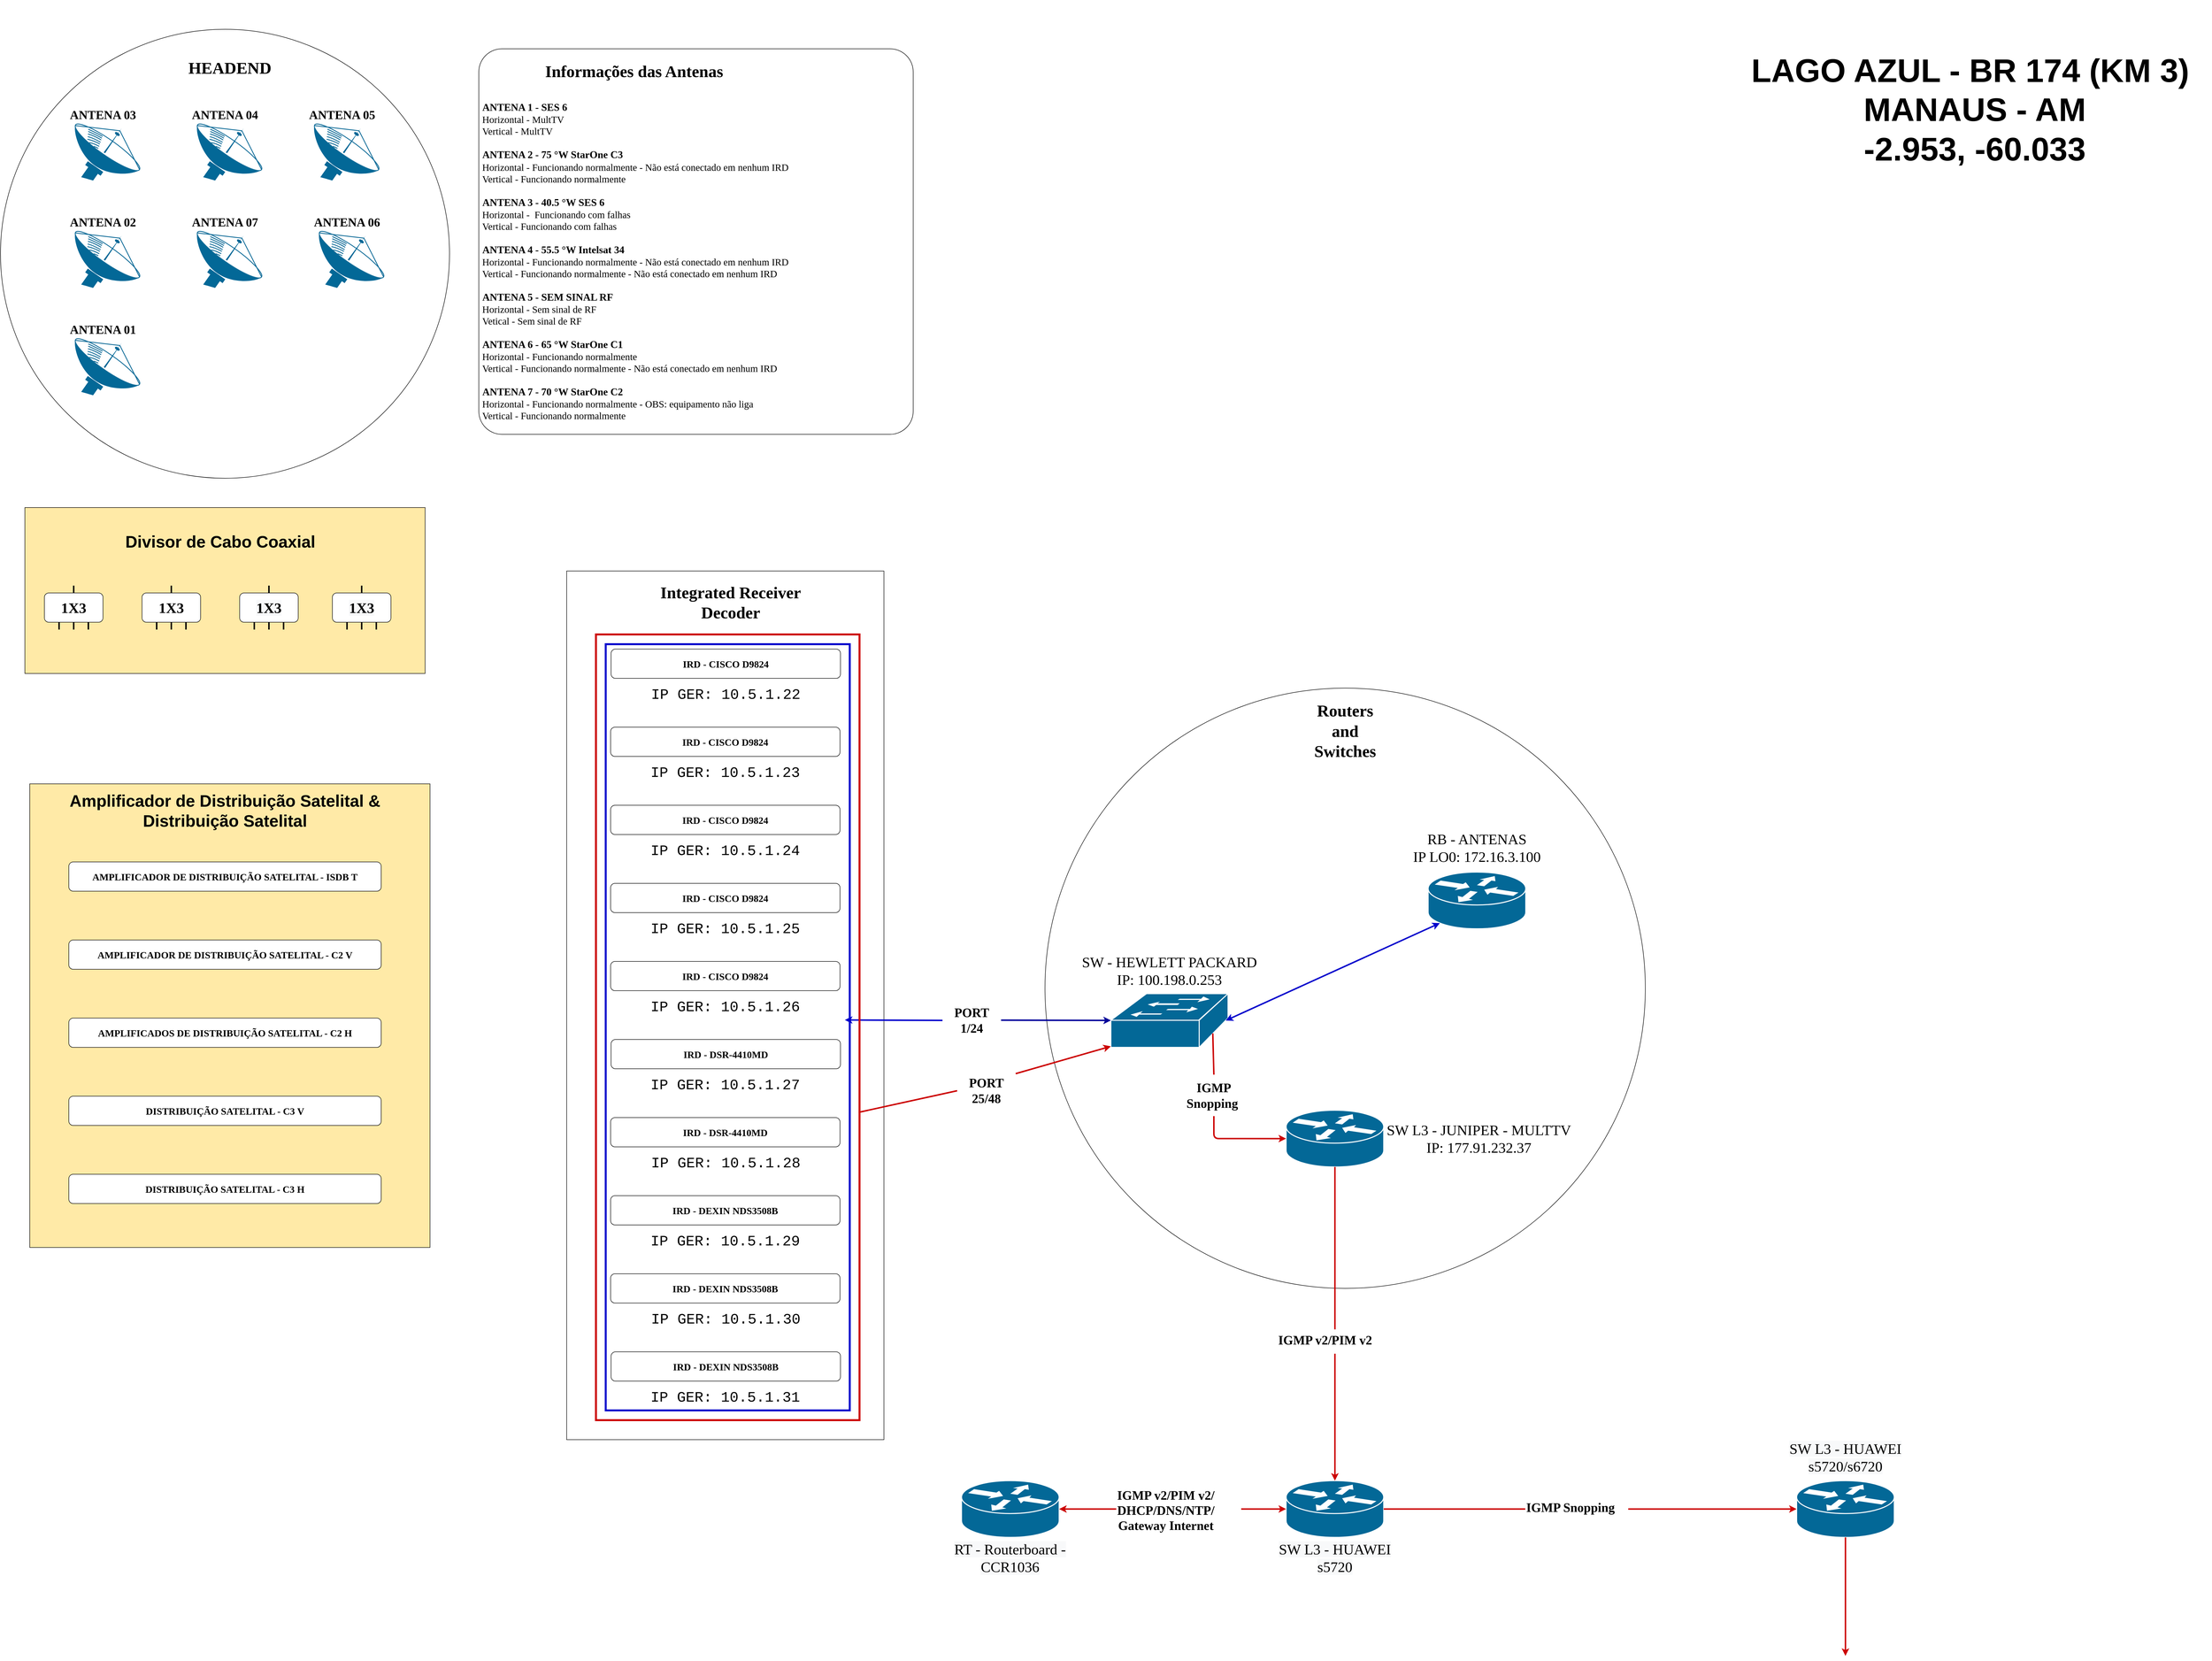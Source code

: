 <mxfile version="14.8.6" type="github" pages="5">
  <diagram id="dLiCsf6XBlpKmU3ovjeW" name="Page-1">
    <mxGraphModel dx="3472" dy="1840" grid="0" gridSize="10" guides="1" tooltips="1" connect="1" arrows="1" fold="1" page="1" pageScale="1" pageWidth="4681" pageHeight="3300" background="#FFFFFF" math="0" shadow="0">
      <root>
        <mxCell id="0" />
        <mxCell id="1" parent="0" />
        <mxCell id="Bz9aQ9UGnHe_9XQev82R-14" value="" style="rounded=0;whiteSpace=wrap;html=1;strokeColor=#000000;fillColor=#ffeaa7;" parent="1" vertex="1">
          <mxGeometry x="170" y="1050" width="820" height="340" as="geometry" />
        </mxCell>
        <mxCell id="ET13ZjsiotVya5PtHg1d-84" value="" style="rounded=0;whiteSpace=wrap;html=1;strokeColor=#000000;fillColor=#ffeaa7;" parent="1" vertex="1">
          <mxGeometry x="180" y="1616.16" width="820" height="950" as="geometry" />
        </mxCell>
        <mxCell id="ET13ZjsiotVya5PtHg1d-68" value="" style="rounded=0;whiteSpace=wrap;html=1;" parent="1" vertex="1">
          <mxGeometry x="1280" y="1180" width="650" height="1780" as="geometry" />
        </mxCell>
        <mxCell id="ET13ZjsiotVya5PtHg1d-54" value="" style="ellipse;whiteSpace=wrap;html=1;aspect=fixed;" parent="1" vertex="1">
          <mxGeometry x="2260" y="1420" width="1230" height="1230" as="geometry" />
        </mxCell>
        <mxCell id="ET13ZjsiotVya5PtHg1d-50" value="" style="ellipse;whiteSpace=wrap;html=1;aspect=fixed;" parent="1" vertex="1">
          <mxGeometry x="120" y="70" width="920" height="920" as="geometry" />
        </mxCell>
        <mxCell id="ET13ZjsiotVya5PtHg1d-6" value="&lt;p&gt;&lt;font style=&quot;font-size: 20px&quot; face=&quot;Tahoma&quot;&gt;&lt;b&gt;AMPLIFICADOR DE DISTRIBUIÇÃO SATELITAL - ISDB T&lt;/b&gt;&lt;/font&gt;&lt;/p&gt;" style="rounded=1;whiteSpace=wrap;html=1;" parent="1" vertex="1">
          <mxGeometry x="260" y="1776.16" width="640" height="60" as="geometry" />
        </mxCell>
        <mxCell id="ET13ZjsiotVya5PtHg1d-7" value="&lt;p&gt;&lt;font size=&quot;1&quot; face=&quot;Tahoma&quot;&gt;&lt;b style=&quot;font-size: 20px&quot;&gt;AMPLIFICADOR&lt;/b&gt;&lt;/font&gt;&lt;b style=&quot;font-family: &amp;#34;tahoma&amp;#34; ; font-size: 20px&quot;&gt;&amp;nbsp;DE DISTRIBUIÇÃO SATELITAL - C2 V&lt;/b&gt;&lt;/p&gt;" style="rounded=1;whiteSpace=wrap;html=1;" parent="1" vertex="1">
          <mxGeometry x="260" y="1936.16" width="640" height="60" as="geometry" />
        </mxCell>
        <mxCell id="ET13ZjsiotVya5PtHg1d-8" value="&lt;p&gt;&lt;font face=&quot;Tahoma&quot; size=&quot;1&quot;&gt;&lt;b style=&quot;font-size: 20px&quot;&gt;AMPLIFICADOS DE DISTRIBUIÇÃO SATELITAL - C2 H&lt;/b&gt;&lt;/font&gt;&lt;/p&gt;" style="rounded=1;whiteSpace=wrap;html=1;" parent="1" vertex="1">
          <mxGeometry x="260" y="2096.16" width="640" height="60" as="geometry" />
        </mxCell>
        <mxCell id="ET13ZjsiotVya5PtHg1d-9" value="&lt;p&gt;&lt;font style=&quot;font-size: 20px&quot; face=&quot;Tahoma&quot;&gt;&lt;b&gt;DISTRIBUIÇÃO SATELITAL - C3 V&lt;/b&gt;&lt;/font&gt;&lt;/p&gt;" style="rounded=1;whiteSpace=wrap;html=1;" parent="1" vertex="1">
          <mxGeometry x="260" y="2256.16" width="640" height="60" as="geometry" />
        </mxCell>
        <mxCell id="ET13ZjsiotVya5PtHg1d-11" value="&lt;p style=&quot;font-size: 20px&quot;&gt;&lt;font style=&quot;font-size: 20px&quot; face=&quot;Tahoma&quot;&gt;&lt;b&gt;DISTRIBUIÇÃO SATELITAL - &lt;span style=&quot;background-color: rgb(255 , 255 , 255)&quot;&gt;C3 H&lt;/span&gt;&lt;/b&gt;&lt;/font&gt;&lt;/p&gt;" style="rounded=1;whiteSpace=wrap;html=1;" parent="1" vertex="1">
          <mxGeometry x="260" y="2416.16" width="640" height="60" as="geometry" />
        </mxCell>
        <mxCell id="ET13ZjsiotVya5PtHg1d-13" value="" style="shape=mxgraph.cisco.wireless.satellite_dish;html=1;pointerEvents=1;dashed=0;fillColor=#036897;strokeColor=#ffffff;strokeWidth=2;verticalLabelPosition=bottom;verticalAlign=top;align=center;outlineConnect=0;rotation=35;" parent="1" vertex="1">
          <mxGeometry x="750" y="480" width="160" height="130" as="geometry" />
        </mxCell>
        <mxCell id="ET13ZjsiotVya5PtHg1d-15" value="" style="shape=mxgraph.cisco.wireless.satellite_dish;html=1;pointerEvents=1;dashed=0;fillColor=#036897;strokeColor=#ffffff;strokeWidth=2;verticalLabelPosition=bottom;verticalAlign=top;align=center;outlineConnect=0;rotation=35;" parent="1" vertex="1">
          <mxGeometry x="250" y="260" width="160" height="130" as="geometry" />
        </mxCell>
        <mxCell id="ET13ZjsiotVya5PtHg1d-16" value="" style="shape=mxgraph.cisco.wireless.satellite_dish;html=1;pointerEvents=1;dashed=0;fillColor=#036897;strokeColor=#ffffff;strokeWidth=2;verticalLabelPosition=bottom;verticalAlign=top;align=center;outlineConnect=0;rotation=35;" parent="1" vertex="1">
          <mxGeometry x="250" y="700" width="160" height="130" as="geometry" />
        </mxCell>
        <mxCell id="ET13ZjsiotVya5PtHg1d-17" value="" style="shape=mxgraph.cisco.wireless.satellite_dish;html=1;pointerEvents=1;dashed=0;fillColor=#036897;strokeColor=#ffffff;strokeWidth=2;verticalLabelPosition=bottom;verticalAlign=top;align=center;outlineConnect=0;rotation=35;" parent="1" vertex="1">
          <mxGeometry x="740" y="260" width="160" height="130" as="geometry" />
        </mxCell>
        <mxCell id="ET13ZjsiotVya5PtHg1d-24" value="&lt;p style=&quot;font-size: 20px&quot;&gt;&lt;font face=&quot;Tahoma&quot;&gt;&lt;b&gt;IRD - CISCO D9824&lt;/b&gt;&lt;/font&gt;&lt;/p&gt;" style="rounded=1;whiteSpace=wrap;html=1;" parent="1" vertex="1">
          <mxGeometry x="1370" y="1980" width="470" height="60" as="geometry" />
        </mxCell>
        <mxCell id="ET13ZjsiotVya5PtHg1d-25" value="&lt;p style=&quot;font-size: 20px&quot;&gt;&lt;font face=&quot;Tahoma&quot;&gt;&lt;b&gt;IRD - DSR-4410MD&lt;/b&gt;&lt;/font&gt;&lt;/p&gt;" style="rounded=1;whiteSpace=wrap;html=1;" parent="1" vertex="1">
          <mxGeometry x="1371" y="2140" width="470" height="60" as="geometry" />
        </mxCell>
        <mxCell id="ET13ZjsiotVya5PtHg1d-26" value="&lt;p style=&quot;font-size: 20px&quot;&gt;&lt;b style=&quot;font-family: &amp;#34;tahoma&amp;#34;&quot;&gt;IRD - DEXIN NDS3508B&lt;/b&gt;&lt;br&gt;&lt;/p&gt;" style="rounded=1;whiteSpace=wrap;html=1;" parent="1" vertex="1">
          <mxGeometry x="1371" y="2780" width="470" height="60" as="geometry" />
        </mxCell>
        <mxCell id="ET13ZjsiotVya5PtHg1d-27" value="&lt;p style=&quot;font-size: 20px&quot;&gt;&lt;font face=&quot;Tahoma&quot;&gt;&lt;b&gt;IRD - CISCO D9824&lt;/b&gt;&lt;/font&gt;&lt;/p&gt;" style="rounded=1;whiteSpace=wrap;html=1;" parent="1" vertex="1">
          <mxGeometry x="1370" y="1820" width="470" height="60" as="geometry" />
        </mxCell>
        <mxCell id="ET13ZjsiotVya5PtHg1d-28" value="&lt;p style=&quot;font-size: 20px&quot;&gt;&lt;b style=&quot;font-family: &amp;#34;tahoma&amp;#34;&quot;&gt;IRD - DEXIN NDS3508B&lt;/b&gt;&lt;br&gt;&lt;/p&gt;" style="rounded=1;whiteSpace=wrap;html=1;" parent="1" vertex="1">
          <mxGeometry x="1370" y="2620" width="470" height="60" as="geometry" />
        </mxCell>
        <mxCell id="ET13ZjsiotVya5PtHg1d-29" value="&lt;p style=&quot;font-size: 20px&quot;&gt;&lt;font face=&quot;Tahoma&quot;&gt;&lt;b&gt;IRD - DSR-4410MD&lt;/b&gt;&lt;/font&gt;&lt;/p&gt;" style="rounded=1;whiteSpace=wrap;html=1;" parent="1" vertex="1">
          <mxGeometry x="1370" y="2300" width="470" height="60" as="geometry" />
        </mxCell>
        <mxCell id="ET13ZjsiotVya5PtHg1d-30" value="&lt;p style=&quot;font-size: 20px&quot;&gt;&lt;font face=&quot;Tahoma&quot;&gt;&lt;b&gt;IRD - DEXIN NDS3508B&lt;/b&gt;&lt;/font&gt;&lt;/p&gt;" style="rounded=1;whiteSpace=wrap;html=1;" parent="1" vertex="1">
          <mxGeometry x="1370" y="2460" width="470" height="60" as="geometry" />
        </mxCell>
        <mxCell id="ET13ZjsiotVya5PtHg1d-42" value="" style="shape=mxgraph.cisco.routers.router;html=1;pointerEvents=1;dashed=0;fillColor=#036897;strokeColor=#ffffff;strokeWidth=2;verticalLabelPosition=bottom;verticalAlign=top;align=center;outlineConnect=0;aspect=fixed;" parent="1" vertex="1">
          <mxGeometry x="3045" y="1797" width="200" height="116.16" as="geometry" />
        </mxCell>
        <mxCell id="ET13ZjsiotVya5PtHg1d-53" value="&lt;font style=&quot;font-size: 34px&quot; face=&quot;Roboto Mono&quot; data-font-src=&quot;https://fonts.googleapis.com/css?family=Roboto+Mono&quot;&gt;&lt;b&gt;HEADEND&lt;/b&gt;&lt;/font&gt;" style="text;html=1;strokeColor=none;fillColor=none;align=center;verticalAlign=middle;whiteSpace=wrap;rounded=0;" parent="1" vertex="1">
          <mxGeometry x="475" y="100" width="230" height="100" as="geometry" />
        </mxCell>
        <mxCell id="ET13ZjsiotVya5PtHg1d-56" value="&lt;font face=&quot;Roboto Mono&quot; data-font-src=&quot;https://fonts.googleapis.com/css?family=Roboto+Mono&quot;&gt;&lt;span style=&quot;font-size: 30px&quot;&gt;RB - ANTENAS&lt;/span&gt;&lt;br&gt;&lt;span style=&quot;font-size: 30px&quot;&gt;IP LO0: 172.16.3.100&lt;/span&gt;&lt;/font&gt;" style="text;html=1;strokeColor=none;fillColor=none;align=center;verticalAlign=middle;whiteSpace=wrap;rounded=0;" parent="1" vertex="1">
          <mxGeometry x="2960" y="1697" width="370" height="100" as="geometry" />
        </mxCell>
        <mxCell id="ET13ZjsiotVya5PtHg1d-57" value="&lt;font face=&quot;Roboto Mono&quot; data-font-src=&quot;https://fonts.googleapis.com/css?family=Roboto+Mono&quot;&gt;&lt;span style=&quot;font-size: 30px&quot;&gt;SW L3 - JUNIPER - MULTTV&lt;/span&gt;&lt;br&gt;&lt;span style=&quot;font-size: 30px&quot;&gt;IP: 177.91.232.37&lt;/span&gt;&lt;/font&gt;" style="text;html=1;strokeColor=none;fillColor=none;align=center;verticalAlign=middle;whiteSpace=wrap;rounded=0;" parent="1" vertex="1">
          <mxGeometry x="2954" y="2285.0" width="390" height="116.16" as="geometry" />
        </mxCell>
        <mxCell id="ET13ZjsiotVya5PtHg1d-59" value="&lt;font face=&quot;Roboto Mono&quot; data-font-src=&quot;https://fonts.googleapis.com/css?family=Roboto+Mono&quot;&gt;&lt;span style=&quot;font-size: 30px&quot;&gt;SW - HEWLETT PACKARD&lt;/span&gt;&lt;br&gt;&lt;span style=&quot;font-size: 30px&quot;&gt;IP: 100.198.0.253&lt;/span&gt;&lt;/font&gt;" style="text;html=1;strokeColor=none;fillColor=none;align=center;verticalAlign=middle;whiteSpace=wrap;rounded=0;" parent="1" vertex="1">
          <mxGeometry x="2330" y="1951.16" width="370" height="95" as="geometry" />
        </mxCell>
        <mxCell id="ET13ZjsiotVya5PtHg1d-23" value="&lt;p style=&quot;font-size: 20px&quot;&gt;&lt;font face=&quot;Tahoma&quot;&gt;&lt;b&gt;IRD - CISCO D9824&lt;/b&gt;&lt;/font&gt;&lt;/p&gt;" style="rounded=1;whiteSpace=wrap;html=1;" parent="1" vertex="1">
          <mxGeometry x="1370" y="1660" width="470" height="60" as="geometry" />
        </mxCell>
        <mxCell id="ET13ZjsiotVya5PtHg1d-22" value="&lt;p style=&quot;font-size: 20px&quot;&gt;&lt;font face=&quot;Tahoma&quot;&gt;&lt;b&gt;IRD - CISCO D9824&lt;/b&gt;&lt;/font&gt;&lt;/p&gt;" style="rounded=1;whiteSpace=wrap;html=1;" parent="1" vertex="1">
          <mxGeometry x="1370" y="1500" width="470" height="60" as="geometry" />
        </mxCell>
        <mxCell id="ET13ZjsiotVya5PtHg1d-72" value="&lt;font face=&quot;Courier New&quot;&gt;&lt;span style=&quot;font-size: 30px&quot;&gt;IP GER: 10.5.1.22&lt;/span&gt;&lt;/font&gt;" style="text;html=1;strokeColor=none;fillColor=none;align=center;verticalAlign=middle;whiteSpace=wrap;rounded=0;" parent="1" vertex="1">
          <mxGeometry x="1411" y="1410" width="390" height="46.16" as="geometry" />
        </mxCell>
        <mxCell id="ET13ZjsiotVya5PtHg1d-73" value="&lt;font face=&quot;Courier New&quot;&gt;&lt;span style=&quot;font-size: 30px&quot;&gt;IP GER: 10.5.1.24&lt;/span&gt;&lt;/font&gt;" style="text;html=1;strokeColor=none;fillColor=none;align=center;verticalAlign=middle;whiteSpace=wrap;rounded=0;" parent="1" vertex="1">
          <mxGeometry x="1410" y="1730" width="390" height="46.16" as="geometry" />
        </mxCell>
        <mxCell id="ET13ZjsiotVya5PtHg1d-74" value="&lt;font face=&quot;Courier New&quot;&gt;&lt;span style=&quot;font-size: 30px&quot;&gt;IP GER: 10.5.1.25&lt;/span&gt;&lt;/font&gt;" style="text;html=1;strokeColor=none;fillColor=none;align=center;verticalAlign=middle;whiteSpace=wrap;rounded=0;" parent="1" vertex="1">
          <mxGeometry x="1410" y="1890" width="390" height="46.16" as="geometry" />
        </mxCell>
        <mxCell id="ET13ZjsiotVya5PtHg1d-75" value="&lt;font face=&quot;Courier New&quot;&gt;&lt;span style=&quot;font-size: 30px&quot;&gt;IP GER: 10.5.1.26&lt;/span&gt;&lt;/font&gt;" style="text;html=1;strokeColor=none;fillColor=none;align=center;verticalAlign=middle;whiteSpace=wrap;rounded=0;" parent="1" vertex="1">
          <mxGeometry x="1410" y="2050" width="390" height="46.16" as="geometry" />
        </mxCell>
        <mxCell id="ET13ZjsiotVya5PtHg1d-76" value="&lt;font face=&quot;Courier New&quot;&gt;&lt;span style=&quot;font-size: 30px&quot;&gt;IP GER: 10.5.1.27&lt;/span&gt;&lt;/font&gt;" style="text;html=1;strokeColor=none;fillColor=none;align=center;verticalAlign=middle;whiteSpace=wrap;rounded=0;" parent="1" vertex="1">
          <mxGeometry x="1410" y="2210" width="390" height="46.16" as="geometry" />
        </mxCell>
        <mxCell id="ET13ZjsiotVya5PtHg1d-77" value="&lt;font face=&quot;Courier New&quot;&gt;&lt;span style=&quot;font-size: 30px&quot;&gt;IP GER: 10.5.1.28&lt;/span&gt;&lt;/font&gt;" style="text;html=1;strokeColor=none;fillColor=none;align=center;verticalAlign=middle;whiteSpace=wrap;rounded=0;" parent="1" vertex="1">
          <mxGeometry x="1411" y="2370" width="390" height="46.16" as="geometry" />
        </mxCell>
        <mxCell id="ET13ZjsiotVya5PtHg1d-78" value="&lt;font face=&quot;Courier New&quot;&gt;&lt;span style=&quot;font-size: 30px&quot;&gt;IP GER: 10.5.1.29&lt;/span&gt;&lt;/font&gt;" style="text;html=1;strokeColor=none;fillColor=none;align=center;verticalAlign=middle;whiteSpace=wrap;rounded=0;" parent="1" vertex="1">
          <mxGeometry x="1410" y="2530" width="390" height="46.16" as="geometry" />
        </mxCell>
        <mxCell id="ET13ZjsiotVya5PtHg1d-79" value="&lt;font face=&quot;Courier New&quot;&gt;&lt;span style=&quot;font-size: 30px&quot;&gt;IP GER: 10.5.1.30&lt;/span&gt;&lt;/font&gt;" style="text;html=1;strokeColor=none;fillColor=none;align=center;verticalAlign=middle;whiteSpace=wrap;rounded=0;" parent="1" vertex="1">
          <mxGeometry x="1411" y="2690" width="390" height="46.16" as="geometry" />
        </mxCell>
        <mxCell id="ET13ZjsiotVya5PtHg1d-80" value="&lt;font face=&quot;Courier New&quot;&gt;&lt;span style=&quot;font-size: 30px&quot;&gt;IP GER: 10.5.1.31&lt;/span&gt;&lt;/font&gt;" style="text;html=1;strokeColor=none;fillColor=none;align=center;verticalAlign=middle;whiteSpace=wrap;rounded=0;" parent="1" vertex="1">
          <mxGeometry x="1410" y="2850" width="390" height="46.16" as="geometry" />
        </mxCell>
        <mxCell id="ET13ZjsiotVya5PtHg1d-81" value="&lt;p style=&quot;font-size: 20px&quot;&gt;&lt;font face=&quot;Tahoma&quot;&gt;&lt;b&gt;IRD - CISCO D9824&lt;/b&gt;&lt;/font&gt;&lt;/p&gt;" style="rounded=1;whiteSpace=wrap;html=1;" parent="1" vertex="1">
          <mxGeometry x="1371" y="1340" width="470" height="60" as="geometry" />
        </mxCell>
        <mxCell id="ET13ZjsiotVya5PtHg1d-82" value="&lt;font face=&quot;Courier New&quot;&gt;&lt;span style=&quot;font-size: 30px&quot;&gt;IP GER: 10.5.1.23&lt;/span&gt;&lt;/font&gt;" style="text;html=1;strokeColor=none;fillColor=none;align=center;verticalAlign=middle;whiteSpace=wrap;rounded=0;" parent="1" vertex="1">
          <mxGeometry x="1410" y="1570" width="390" height="46.16" as="geometry" />
        </mxCell>
        <mxCell id="ET13ZjsiotVya5PtHg1d-83" value="&lt;font size=&quot;1&quot;&gt;&lt;b style=&quot;font-size: 34px&quot;&gt;Amplificador de Distribuição Satelital &amp;amp; Distribuição Satelital&lt;br&gt;&lt;/b&gt;&lt;/font&gt;" style="text;html=1;strokeColor=none;fillColor=none;align=center;verticalAlign=middle;whiteSpace=wrap;rounded=0;" parent="1" vertex="1">
          <mxGeometry x="215" y="1626.16" width="730" height="90" as="geometry" />
        </mxCell>
        <mxCell id="ET13ZjsiotVya5PtHg1d-86" value="&lt;font size=&quot;1&quot;&gt;&lt;b style=&quot;font-size: 34px&quot;&gt;Divisor de Cabo Coaxial&lt;/b&gt;&lt;/font&gt;" style="text;html=1;strokeColor=none;fillColor=none;align=center;verticalAlign=middle;whiteSpace=wrap;rounded=0;" parent="1" vertex="1">
          <mxGeometry x="357.5" y="1080" width="425" height="80" as="geometry" />
        </mxCell>
        <mxCell id="ET13ZjsiotVya5PtHg1d-88" value="&lt;font style=&quot;font-size: 67px&quot;&gt;&lt;b&gt;LAGO AZUL - BR 174 (KM 3)&amp;nbsp;&lt;br&gt;&lt;/b&gt;&lt;b&gt;MANAUS - AM&lt;br&gt;&lt;/b&gt;&lt;b&gt;-2.953, -60.033&lt;/b&gt;&lt;/font&gt;" style="text;html=1;strokeColor=none;fillColor=none;align=center;verticalAlign=middle;whiteSpace=wrap;rounded=0;" parent="1" vertex="1">
          <mxGeometry x="3680" y="10" width="970" height="450" as="geometry" />
        </mxCell>
        <mxCell id="Bz9aQ9UGnHe_9XQev82R-3" value="&lt;span style=&quot;font-size: 34px&quot;&gt;&lt;b&gt;&lt;font face=&quot;Roboto Mono&quot; data-font-src=&quot;https://fonts.googleapis.com/css?family=Roboto+Mono&quot;&gt;Routers&lt;br&gt;and&lt;br&gt;Switches&lt;/font&gt;&lt;/b&gt;&lt;/span&gt;" style="text;html=1;strokeColor=none;fillColor=none;align=center;verticalAlign=middle;whiteSpace=wrap;rounded=0;" parent="1" vertex="1">
          <mxGeometry x="2680" y="1440" width="390" height="135" as="geometry" />
        </mxCell>
        <mxCell id="ET13ZjsiotVya5PtHg1d-40" value="" style="shape=mxgraph.cisco.switches.workgroup_switch;html=1;pointerEvents=1;dashed=0;fillColor=#036897;strokeColor=#ffffff;strokeWidth=2;verticalLabelPosition=bottom;verticalAlign=top;align=center;outlineConnect=0;" parent="1" vertex="1">
          <mxGeometry x="2395" y="2046.16" width="240" height="110" as="geometry" />
        </mxCell>
        <mxCell id="Bz9aQ9UGnHe_9XQev82R-15" value="&lt;font size=&quot;1&quot; face=&quot;Roboto Mono&quot; data-font-src=&quot;https://fonts.googleapis.com/css?family=Roboto+Mono&quot;&gt;&lt;b style=&quot;font-size: 34px&quot;&gt;Integrated Receiver Decoder&lt;/b&gt;&lt;/font&gt;" style="text;html=1;strokeColor=none;fillColor=none;align=center;verticalAlign=middle;whiteSpace=wrap;rounded=0;" parent="1" vertex="1">
          <mxGeometry x="1421" y="1205" width="390" height="80" as="geometry" />
        </mxCell>
        <mxCell id="Bz9aQ9UGnHe_9XQev82R-16" value="&lt;font style=&quot;font-size: 30px&quot; face=&quot;Lucida Console&quot;&gt;&lt;b&gt;1X3&lt;/b&gt;&lt;/font&gt;" style="rounded=1;whiteSpace=wrap;html=1;fillColor=#FFFFFF;" parent="1" vertex="1">
          <mxGeometry x="210" y="1225" width="120" height="60" as="geometry" />
        </mxCell>
        <mxCell id="Bz9aQ9UGnHe_9XQev82R-17" value="&lt;b style=&quot;font-family: &amp;#34;lucida console&amp;#34; ; font-size: 30px&quot;&gt;1X3&lt;/b&gt;" style="rounded=1;whiteSpace=wrap;html=1;fillColor=#FFFFFF;" parent="1" vertex="1">
          <mxGeometry x="410" y="1225" width="120" height="60" as="geometry" />
        </mxCell>
        <mxCell id="Bz9aQ9UGnHe_9XQev82R-18" value="&#xa;&#xa;&lt;b style=&quot;color: rgb(0, 0, 0); font-family: &amp;quot;lucida console&amp;quot;; font-size: 30px; font-style: normal; letter-spacing: normal; text-align: center; text-indent: 0px; text-transform: none; word-spacing: 0px; background-color: rgb(248, 249, 250);&quot;&gt;1X3&lt;/b&gt;&#xa;&#xa;" style="rounded=1;whiteSpace=wrap;html=1;fillColor=#FFFFFF;" parent="1" vertex="1">
          <mxGeometry x="800" y="1225" width="120" height="60" as="geometry" />
        </mxCell>
        <mxCell id="Bz9aQ9UGnHe_9XQev82R-19" value="&#xa;&#xa;&lt;b style=&quot;color: rgb(0, 0, 0); font-family: &amp;quot;lucida console&amp;quot;; font-size: 30px; font-style: normal; letter-spacing: normal; text-align: center; text-indent: 0px; text-transform: none; word-spacing: 0px; background-color: rgb(248, 249, 250);&quot;&gt;1X3&lt;/b&gt;&#xa;&#xa;" style="rounded=1;whiteSpace=wrap;html=1;fillColor=#FFFFFF;" parent="1" vertex="1">
          <mxGeometry x="610" y="1225" width="120" height="60" as="geometry" />
        </mxCell>
        <mxCell id="Bz9aQ9UGnHe_9XQev82R-23" value="" style="endArrow=none;html=1;strokeWidth=3;entryX=0.5;entryY=0;entryDx=0;entryDy=0;" parent="1" target="Bz9aQ9UGnHe_9XQev82R-16" edge="1">
          <mxGeometry width="50" height="50" relative="1" as="geometry">
            <mxPoint x="270" y="1210" as="sourcePoint" />
            <mxPoint x="750" y="1220" as="targetPoint" />
          </mxGeometry>
        </mxCell>
        <mxCell id="Bz9aQ9UGnHe_9XQev82R-25" value="" style="endArrow=none;html=1;strokeWidth=3;entryX=0.5;entryY=0;entryDx=0;entryDy=0;" parent="1" target="Bz9aQ9UGnHe_9XQev82R-17" edge="1">
          <mxGeometry width="50" height="50" relative="1" as="geometry">
            <mxPoint x="470" y="1210" as="sourcePoint" />
            <mxPoint x="280" y="1235.0" as="targetPoint" />
          </mxGeometry>
        </mxCell>
        <mxCell id="Bz9aQ9UGnHe_9XQev82R-26" value="" style="endArrow=none;html=1;strokeWidth=3;entryX=0.5;entryY=0;entryDx=0;entryDy=0;" parent="1" target="Bz9aQ9UGnHe_9XQev82R-19" edge="1">
          <mxGeometry width="50" height="50" relative="1" as="geometry">
            <mxPoint x="670" y="1210" as="sourcePoint" />
            <mxPoint x="480" y="1235.0" as="targetPoint" />
          </mxGeometry>
        </mxCell>
        <mxCell id="Bz9aQ9UGnHe_9XQev82R-27" value="" style="endArrow=none;html=1;strokeWidth=3;exitX=0.5;exitY=0;exitDx=0;exitDy=0;" parent="1" source="Bz9aQ9UGnHe_9XQev82R-18" edge="1">
          <mxGeometry width="50" height="50" relative="1" as="geometry">
            <mxPoint x="680" y="1210.0" as="sourcePoint" />
            <mxPoint x="860" y="1210" as="targetPoint" />
          </mxGeometry>
        </mxCell>
        <mxCell id="Bz9aQ9UGnHe_9XQev82R-28" value="" style="endArrow=none;html=1;strokeWidth=3;entryX=0.25;entryY=1;entryDx=0;entryDy=0;" parent="1" target="Bz9aQ9UGnHe_9XQev82R-16" edge="1">
          <mxGeometry width="50" height="50" relative="1" as="geometry">
            <mxPoint x="240" y="1300" as="sourcePoint" />
            <mxPoint x="410" y="1270" as="targetPoint" />
          </mxGeometry>
        </mxCell>
        <mxCell id="Bz9aQ9UGnHe_9XQev82R-29" value="" style="endArrow=none;html=1;strokeWidth=3;entryX=0.5;entryY=1;entryDx=0;entryDy=0;" parent="1" target="Bz9aQ9UGnHe_9XQev82R-16" edge="1">
          <mxGeometry width="50" height="50" relative="1" as="geometry">
            <mxPoint x="270" y="1300" as="sourcePoint" />
            <mxPoint x="410" y="1270" as="targetPoint" />
          </mxGeometry>
        </mxCell>
        <mxCell id="Bz9aQ9UGnHe_9XQev82R-30" value="" style="endArrow=none;html=1;strokeWidth=3;entryX=0.75;entryY=1;entryDx=0;entryDy=0;" parent="1" target="Bz9aQ9UGnHe_9XQev82R-16" edge="1">
          <mxGeometry width="50" height="50" relative="1" as="geometry">
            <mxPoint x="300" y="1300" as="sourcePoint" />
            <mxPoint x="410" y="1270" as="targetPoint" />
          </mxGeometry>
        </mxCell>
        <mxCell id="Bz9aQ9UGnHe_9XQev82R-31" value="" style="endArrow=none;html=1;strokeWidth=3;entryX=0.25;entryY=1;entryDx=0;entryDy=0;" parent="1" target="Bz9aQ9UGnHe_9XQev82R-17" edge="1">
          <mxGeometry width="50" height="50" relative="1" as="geometry">
            <mxPoint x="440" y="1300" as="sourcePoint" />
            <mxPoint x="410" y="1270" as="targetPoint" />
          </mxGeometry>
        </mxCell>
        <mxCell id="Bz9aQ9UGnHe_9XQev82R-32" value="" style="endArrow=none;html=1;strokeWidth=3;entryX=0.5;entryY=1;entryDx=0;entryDy=0;" parent="1" target="Bz9aQ9UGnHe_9XQev82R-17" edge="1">
          <mxGeometry width="50" height="50" relative="1" as="geometry">
            <mxPoint x="470" y="1300" as="sourcePoint" />
            <mxPoint x="450" y="1295.0" as="targetPoint" />
          </mxGeometry>
        </mxCell>
        <mxCell id="Bz9aQ9UGnHe_9XQev82R-33" value="" style="endArrow=none;html=1;strokeWidth=3;entryX=0.75;entryY=1;entryDx=0;entryDy=0;" parent="1" target="Bz9aQ9UGnHe_9XQev82R-17" edge="1">
          <mxGeometry width="50" height="50" relative="1" as="geometry">
            <mxPoint x="500" y="1300" as="sourcePoint" />
            <mxPoint x="473.76" y="1295.12" as="targetPoint" />
          </mxGeometry>
        </mxCell>
        <mxCell id="Bz9aQ9UGnHe_9XQev82R-34" value="" style="endArrow=none;html=1;strokeWidth=3;entryX=0.5;entryY=1;entryDx=0;entryDy=0;" parent="1" target="Bz9aQ9UGnHe_9XQev82R-19" edge="1">
          <mxGeometry width="50" height="50" relative="1" as="geometry">
            <mxPoint x="670" y="1300" as="sourcePoint" />
            <mxPoint x="510" y="1295.0" as="targetPoint" />
          </mxGeometry>
        </mxCell>
        <mxCell id="Bz9aQ9UGnHe_9XQev82R-35" value="" style="endArrow=none;html=1;strokeWidth=3;entryX=0.25;entryY=1;entryDx=0;entryDy=0;" parent="1" target="Bz9aQ9UGnHe_9XQev82R-19" edge="1">
          <mxGeometry width="50" height="50" relative="1" as="geometry">
            <mxPoint x="640" y="1300" as="sourcePoint" />
            <mxPoint x="520" y="1305.0" as="targetPoint" />
          </mxGeometry>
        </mxCell>
        <mxCell id="Bz9aQ9UGnHe_9XQev82R-36" value="" style="endArrow=none;html=1;strokeWidth=3;entryX=0.75;entryY=1;entryDx=0;entryDy=0;" parent="1" target="Bz9aQ9UGnHe_9XQev82R-19" edge="1">
          <mxGeometry width="50" height="50" relative="1" as="geometry">
            <mxPoint x="700" y="1300" as="sourcePoint" />
            <mxPoint x="650" y="1295.0" as="targetPoint" />
          </mxGeometry>
        </mxCell>
        <mxCell id="Bz9aQ9UGnHe_9XQev82R-37" value="" style="endArrow=none;html=1;strokeWidth=3;entryX=0.25;entryY=1;entryDx=0;entryDy=0;" parent="1" target="Bz9aQ9UGnHe_9XQev82R-18" edge="1">
          <mxGeometry width="50" height="50" relative="1" as="geometry">
            <mxPoint x="830" y="1300" as="sourcePoint" />
            <mxPoint x="850" y="1320" as="targetPoint" />
          </mxGeometry>
        </mxCell>
        <mxCell id="Bz9aQ9UGnHe_9XQev82R-38" value="" style="endArrow=none;html=1;strokeWidth=3;entryX=0.5;entryY=1;entryDx=0;entryDy=0;" parent="1" target="Bz9aQ9UGnHe_9XQev82R-18" edge="1">
          <mxGeometry width="50" height="50" relative="1" as="geometry">
            <mxPoint x="860" y="1300" as="sourcePoint" />
            <mxPoint x="840.0" y="1295.0" as="targetPoint" />
          </mxGeometry>
        </mxCell>
        <mxCell id="Bz9aQ9UGnHe_9XQev82R-39" value="" style="endArrow=none;html=1;strokeWidth=3;entryX=0.75;entryY=1;entryDx=0;entryDy=0;" parent="1" target="Bz9aQ9UGnHe_9XQev82R-18" edge="1">
          <mxGeometry width="50" height="50" relative="1" as="geometry">
            <mxPoint x="890" y="1300" as="sourcePoint" />
            <mxPoint x="850.0" y="1305.0" as="targetPoint" />
          </mxGeometry>
        </mxCell>
        <mxCell id="ET13ZjsiotVya5PtHg1d-43" value="" style="shape=mxgraph.cisco.routers.router;html=1;pointerEvents=1;dashed=0;fillColor=#036897;strokeColor=#ffffff;strokeWidth=2;verticalLabelPosition=bottom;verticalAlign=top;align=center;outlineConnect=0;" parent="1" vertex="1">
          <mxGeometry x="2754" y="2285" width="200" height="116.16" as="geometry" />
        </mxCell>
        <mxCell id="2m0SFDpv0A1qZ56YtHxx-1" value="" style="shape=mxgraph.cisco.wireless.satellite_dish;html=1;pointerEvents=1;dashed=0;fillColor=#036897;strokeColor=#ffffff;strokeWidth=2;verticalLabelPosition=bottom;verticalAlign=top;align=center;outlineConnect=0;rotation=35;" parent="1" vertex="1">
          <mxGeometry x="250" y="480" width="160" height="130" as="geometry" />
        </mxCell>
        <mxCell id="2m0SFDpv0A1qZ56YtHxx-2" value="" style="shape=mxgraph.cisco.wireless.satellite_dish;html=1;pointerEvents=1;dashed=0;fillColor=#036897;strokeColor=#ffffff;strokeWidth=2;verticalLabelPosition=bottom;verticalAlign=top;align=center;outlineConnect=0;rotation=35;" parent="1" vertex="1">
          <mxGeometry x="500" y="480" width="160" height="130" as="geometry" />
        </mxCell>
        <mxCell id="2m0SFDpv0A1qZ56YtHxx-3" value="" style="shape=mxgraph.cisco.wireless.satellite_dish;html=1;pointerEvents=1;dashed=0;fillColor=#036897;strokeColor=#ffffff;strokeWidth=2;verticalLabelPosition=bottom;verticalAlign=top;align=center;outlineConnect=0;rotation=35;" parent="1" vertex="1">
          <mxGeometry x="500" y="260" width="160" height="130" as="geometry" />
        </mxCell>
        <mxCell id="2m0SFDpv0A1qZ56YtHxx-5" value="&lt;font size=&quot;1&quot; face=&quot;Roboto Mono&quot; data-font-src=&quot;https://fonts.googleapis.com/css?family=Roboto+Mono&quot;&gt;&lt;b style=&quot;font-size: 25px&quot;&gt;ANTENA 01&lt;/b&gt;&lt;/font&gt;" style="text;html=1;strokeColor=none;fillColor=none;align=center;verticalAlign=middle;whiteSpace=wrap;rounded=0;" parent="1" vertex="1">
          <mxGeometry x="250" y="670" width="160" height="30" as="geometry" />
        </mxCell>
        <mxCell id="2m0SFDpv0A1qZ56YtHxx-6" value="&lt;font size=&quot;1&quot; face=&quot;Roboto Mono&quot; data-font-src=&quot;https://fonts.googleapis.com/css?family=Roboto+Mono&quot;&gt;&lt;b style=&quot;font-size: 25px&quot;&gt;ANTENA 02&lt;/b&gt;&lt;/font&gt;" style="text;html=1;strokeColor=none;fillColor=none;align=center;verticalAlign=middle;whiteSpace=wrap;rounded=0;" parent="1" vertex="1">
          <mxGeometry x="250" y="450" width="160" height="30" as="geometry" />
        </mxCell>
        <mxCell id="2m0SFDpv0A1qZ56YtHxx-7" value="&lt;font size=&quot;1&quot; face=&quot;Roboto Mono&quot; data-font-src=&quot;https://fonts.googleapis.com/css?family=Roboto+Mono&quot;&gt;&lt;b style=&quot;font-size: 25px&quot;&gt;ANTENA 06&lt;/b&gt;&lt;/font&gt;" style="text;html=1;strokeColor=none;fillColor=none;align=center;verticalAlign=middle;whiteSpace=wrap;rounded=0;" parent="1" vertex="1">
          <mxGeometry x="750" y="450" width="160" height="30" as="geometry" />
        </mxCell>
        <mxCell id="2m0SFDpv0A1qZ56YtHxx-9" value="&lt;font size=&quot;1&quot; face=&quot;Roboto Mono&quot; data-font-src=&quot;https://fonts.googleapis.com/css?family=Roboto+Mono&quot;&gt;&lt;b style=&quot;font-size: 25px&quot;&gt;ANTENA 03&lt;/b&gt;&lt;/font&gt;" style="text;html=1;strokeColor=none;fillColor=none;align=center;verticalAlign=middle;whiteSpace=wrap;rounded=0;" parent="1" vertex="1">
          <mxGeometry x="250" y="230" width="160" height="30" as="geometry" />
        </mxCell>
        <mxCell id="2m0SFDpv0A1qZ56YtHxx-10" value="&lt;font size=&quot;1&quot; face=&quot;Roboto Mono&quot; data-font-src=&quot;https://fonts.googleapis.com/css?family=Roboto+Mono&quot;&gt;&lt;b style=&quot;font-size: 25px&quot;&gt;ANTENA 04&lt;/b&gt;&lt;/font&gt;" style="text;html=1;strokeColor=none;fillColor=none;align=center;verticalAlign=middle;whiteSpace=wrap;rounded=0;" parent="1" vertex="1">
          <mxGeometry x="500" y="230" width="160" height="30" as="geometry" />
        </mxCell>
        <mxCell id="2m0SFDpv0A1qZ56YtHxx-11" value="&lt;font size=&quot;1&quot; face=&quot;Roboto Mono&quot; data-font-src=&quot;https://fonts.googleapis.com/css?family=Roboto+Mono&quot;&gt;&lt;b style=&quot;font-size: 25px&quot;&gt;ANTENA 05&lt;/b&gt;&lt;/font&gt;" style="text;html=1;strokeColor=none;fillColor=none;align=center;verticalAlign=middle;whiteSpace=wrap;rounded=0;" parent="1" vertex="1">
          <mxGeometry x="740" y="230" width="160" height="30" as="geometry" />
        </mxCell>
        <mxCell id="2m0SFDpv0A1qZ56YtHxx-12" value="&lt;font size=&quot;1&quot; face=&quot;Roboto Mono&quot; data-font-src=&quot;https://fonts.googleapis.com/css?family=Roboto+Mono&quot;&gt;&lt;b style=&quot;font-size: 25px&quot;&gt;ANTENA 07&lt;/b&gt;&lt;/font&gt;" style="text;html=1;strokeColor=none;fillColor=none;align=center;verticalAlign=middle;whiteSpace=wrap;rounded=0;" parent="1" vertex="1">
          <mxGeometry x="500" y="450" width="160" height="30" as="geometry" />
        </mxCell>
        <mxCell id="nkdC748hagveC1eBvJPD-2" value="&lt;div style=&quot;text-align: center ; font-size: 34px&quot;&gt;&lt;b&gt;&lt;font style=&quot;font-size: 34px&quot;&gt;Informações das Antenas&lt;/font&gt;&lt;/b&gt;&lt;/div&gt;&lt;div style=&quot;text-align: center ; font-size: 34px&quot;&gt;&lt;b&gt;&lt;br&gt;&lt;/b&gt;&lt;/div&gt;&lt;div&gt;&lt;font&gt;&lt;b&gt;&lt;font style=&quot;font-size: 21px&quot;&gt;&amp;nbsp;ANTENA 1 - SES 6&lt;/font&gt;&lt;/b&gt;&lt;br&gt;&lt;/font&gt;&lt;/div&gt;&lt;div style=&quot;font-size: 20px&quot;&gt;&lt;font style=&quot;font-size: 20px&quot;&gt;&amp;nbsp;Horizontal - MultTV&lt;/font&gt;&lt;/div&gt;&lt;div style=&quot;font-size: 20px&quot;&gt;&lt;font style=&quot;font-size: 20px&quot;&gt;&amp;nbsp;Vertical - MultTV&lt;/font&gt;&lt;/div&gt;&lt;div style=&quot;font-size: 20px&quot;&gt;&lt;font style=&quot;font-size: 20px&quot;&gt;&lt;br&gt;&lt;/font&gt;&lt;/div&gt;&lt;div style=&quot;font-size: 21px&quot;&gt;&lt;font style=&quot;font-size: 21px&quot;&gt;&lt;b&gt;&amp;nbsp;A&lt;/b&gt;&lt;b&gt;NTENA 2 - 75 °W StarOne C3&lt;/b&gt;&lt;/font&gt;&lt;/div&gt;&lt;div style=&quot;font-size: 20px&quot;&gt;&lt;font style=&quot;font-size: 20px&quot;&gt;&amp;nbsp;Horizontal - Funcionando normalmente - Não está conectado em nenhum IRD&lt;/font&gt;&lt;/div&gt;&lt;div style=&quot;font-size: 20px&quot;&gt;&lt;font style=&quot;font-size: 20px&quot;&gt;&amp;nbsp;Vertical - Funcionando normalmente&lt;/font&gt;&lt;/div&gt;&lt;div style=&quot;font-size: 20px&quot;&gt;&lt;font style=&quot;font-size: 20px&quot;&gt;&lt;br&gt;&lt;/font&gt;&lt;/div&gt;&lt;div&gt;&lt;font size=&quot;1&quot;&gt;&lt;b style=&quot;font-size: 21px&quot;&gt;&amp;nbsp;ANTENA 3 - 40.5 °W SES 6&lt;/b&gt;&lt;/font&gt;&lt;/div&gt;&lt;div style=&quot;font-size: 20px&quot;&gt;&lt;font style=&quot;font-size: 20px&quot;&gt;&amp;nbsp;Horizontal -&amp;nbsp; Funcionando com falhas&lt;/font&gt;&lt;/div&gt;&lt;div style=&quot;font-size: 20px&quot;&gt;&lt;font style=&quot;font-size: 20px&quot;&gt;&amp;nbsp;Vertical - Funcionando com falhas&lt;/font&gt;&lt;/div&gt;&lt;div style=&quot;font-size: 20px&quot;&gt;&lt;font style=&quot;font-size: 20px&quot;&gt;&lt;br&gt;&lt;/font&gt;&lt;/div&gt;&lt;div&gt;&lt;font size=&quot;1&quot;&gt;&lt;b style=&quot;font-size: 21px&quot;&gt;&amp;nbsp;ANTENA 4 - 55.5 °W Intelsat 34&lt;/b&gt;&lt;/font&gt;&lt;/div&gt;&lt;div style=&quot;font-size: 20px&quot;&gt;&lt;font style=&quot;font-size: 20px&quot;&gt;&amp;nbsp;Horizontal - Funcionando normalmente - Não está conectado em nenhum IRD&lt;/font&gt;&lt;/div&gt;&lt;div style=&quot;font-size: 20px&quot;&gt;&lt;font style=&quot;font-size: 20px&quot;&gt;&amp;nbsp;Vertical - Funcionando normalmente - Não está conectado em nenhum IRD&lt;/font&gt;&lt;/div&gt;&lt;div style=&quot;font-size: 20px&quot;&gt;&lt;font style=&quot;font-size: 20px&quot;&gt;&lt;br&gt;&lt;/font&gt;&lt;/div&gt;&lt;div&gt;&lt;font size=&quot;1&quot;&gt;&lt;b style=&quot;font-size: 21px&quot;&gt;&amp;nbsp;ANTENA 5 - SEM SINAL RF&lt;/b&gt;&lt;/font&gt;&lt;/div&gt;&lt;div style=&quot;font-size: 20px&quot;&gt;&lt;font style=&quot;font-size: 20px&quot;&gt;&amp;nbsp;Horizontal - Sem sinal de RF&lt;/font&gt;&lt;/div&gt;&lt;div style=&quot;font-size: 20px&quot;&gt;&lt;font style=&quot;font-size: 20px&quot;&gt;&amp;nbsp;Vetical - Sem sinal de RF&lt;/font&gt;&lt;/div&gt;&lt;div style=&quot;font-size: 20px&quot;&gt;&lt;font style=&quot;font-size: 20px&quot;&gt;&lt;br&gt;&lt;/font&gt;&lt;/div&gt;&lt;div&gt;&lt;font size=&quot;1&quot;&gt;&lt;b style=&quot;font-size: 21px&quot;&gt;&amp;nbsp;ANTENA 6 - 65 °W StarOne C1&lt;/b&gt;&lt;/font&gt;&lt;/div&gt;&lt;div style=&quot;font-size: 20px&quot;&gt;&lt;font style=&quot;font-size: 20px&quot;&gt;&amp;nbsp;Horizontal - Funcionando normalmente&lt;/font&gt;&lt;/div&gt;&lt;div style=&quot;font-size: 20px&quot;&gt;&lt;font style=&quot;font-size: 20px&quot;&gt;&amp;nbsp;Vertical - Funcionando normalmente - Não está conectado em nenhum IRD&lt;/font&gt;&lt;/div&gt;&lt;div style=&quot;font-size: 20px&quot;&gt;&lt;font style=&quot;font-size: 20px&quot;&gt;&lt;br&gt;&lt;/font&gt;&lt;/div&gt;&lt;div&gt;&lt;font size=&quot;1&quot;&gt;&lt;b style=&quot;font-size: 21px&quot;&gt;&amp;nbsp;ANTENA 7 - 70 °W StarOne C2&lt;/b&gt;&lt;/font&gt;&lt;/div&gt;&lt;div style=&quot;font-size: 20px&quot;&gt;&lt;font style=&quot;font-size: 20px&quot;&gt;&amp;nbsp;Horizontal - Funcionando normalmente - OBS: equipamento não liga&lt;/font&gt;&lt;/div&gt;&lt;div style=&quot;font-size: 20px&quot;&gt;&lt;font style=&quot;font-size: 20px&quot;&gt;&amp;nbsp;Vertical - Funcionando normalmente&lt;/font&gt;&lt;/div&gt;" style="text;html=1;align=left;verticalAlign=middle;whiteSpace=wrap;rounded=1;fontFamily=Roboto Mono;fontSource=https%3A%2F%2Ffonts.googleapis.com%2Fcss%3Ffamily%3DRoboto%2BMono;shadow=0;glass=0;sketch=0;strokeWidth=1;arcSize=6;strokeColor=#000000;" parent="1" vertex="1">
          <mxGeometry x="1100" y="110" width="890" height="790" as="geometry" />
        </mxCell>
        <mxCell id="Vk63o5-KIld6q4QsPn-r-1" value="" style="rounded=0;whiteSpace=wrap;html=1;shadow=0;glass=0;sketch=0;strokeWidth=4;fillColor=none;strokeColor=#0000CC;" vertex="1" parent="1">
          <mxGeometry x="1360" y="1330" width="500" height="1570" as="geometry" />
        </mxCell>
        <mxCell id="Vk63o5-KIld6q4QsPn-r-4" value="" style="endArrow=classic;startArrow=none;html=1;strokeWidth=3;exitX=1;exitY=0.489;exitDx=0;exitDy=0;exitPerimeter=0;strokeColor=#000099;" edge="1" parent="1" source="Vk63o5-KIld6q4QsPn-r-6" target="ET13ZjsiotVya5PtHg1d-40">
          <mxGeometry width="50" height="50" relative="1" as="geometry">
            <mxPoint x="1610" y="2050" as="sourcePoint" />
            <mxPoint x="1660" y="2000" as="targetPoint" />
          </mxGeometry>
        </mxCell>
        <mxCell id="Vk63o5-KIld6q4QsPn-r-6" value="&lt;font face=&quot;Roboto Mono&quot; data-font-src=&quot;https://fonts.googleapis.com/css?family=Roboto+Mono&quot; size=&quot;1&quot;&gt;&lt;b style=&quot;font-size: 26px&quot;&gt;PORT 1/24&lt;/b&gt;&lt;/font&gt;" style="text;html=1;strokeColor=none;fillColor=none;align=center;verticalAlign=middle;whiteSpace=wrap;rounded=0;shadow=0;glass=0;sketch=0;" vertex="1" parent="1">
          <mxGeometry x="2050" y="2066.16" width="120" height="70" as="geometry" />
        </mxCell>
        <mxCell id="Vk63o5-KIld6q4QsPn-r-7" value="" style="endArrow=none;startArrow=classic;html=1;strokeWidth=3;strokeColor=#0000CC;" edge="1" parent="1" target="Vk63o5-KIld6q4QsPn-r-6">
          <mxGeometry width="50" height="50" relative="1" as="geometry">
            <mxPoint x="1850" y="2100" as="sourcePoint" />
            <mxPoint x="2395" y="2100.532" as="targetPoint" />
          </mxGeometry>
        </mxCell>
        <mxCell id="Vk63o5-KIld6q4QsPn-r-8" value="" style="rounded=0;whiteSpace=wrap;html=1;shadow=0;glass=0;sketch=0;strokeWidth=4;fillColor=none;strokeColor=#CC0000;" vertex="1" parent="1">
          <mxGeometry x="1340" y="1310" width="540" height="1610" as="geometry" />
        </mxCell>
        <mxCell id="Vk63o5-KIld6q4QsPn-r-10" value="" style="endArrow=classic;html=1;strokeWidth=3;exitX=1;exitY=0;exitDx=0;exitDy=0;entryX=0;entryY=0.98;entryDx=0;entryDy=0;entryPerimeter=0;strokeColor=#CC0000;startArrow=none;" edge="1" parent="1" source="Vk63o5-KIld6q4QsPn-r-11" target="ET13ZjsiotVya5PtHg1d-40">
          <mxGeometry width="50" height="50" relative="1" as="geometry">
            <mxPoint x="2100" y="2210" as="sourcePoint" />
            <mxPoint x="2150" y="2160" as="targetPoint" />
          </mxGeometry>
        </mxCell>
        <mxCell id="Vk63o5-KIld6q4QsPn-r-11" value="&lt;font face=&quot;Roboto Mono&quot; data-font-src=&quot;https://fonts.googleapis.com/css?family=Roboto+Mono&quot; size=&quot;1&quot;&gt;&lt;b style=&quot;font-size: 26px&quot;&gt;PORT 25/48&lt;/b&gt;&lt;/font&gt;" style="text;html=1;strokeColor=none;fillColor=none;align=center;verticalAlign=middle;whiteSpace=wrap;rounded=0;shadow=0;glass=0;sketch=0;" vertex="1" parent="1">
          <mxGeometry x="2080" y="2210" width="120" height="70" as="geometry" />
        </mxCell>
        <mxCell id="Vk63o5-KIld6q4QsPn-r-13" value="" style="endArrow=none;html=1;strokeWidth=3;exitX=1;exitY=0.608;exitDx=0;exitDy=0;exitPerimeter=0;entryX=0;entryY=0.5;entryDx=0;entryDy=0;strokeColor=#CC0000;" edge="1" parent="1" source="Vk63o5-KIld6q4QsPn-r-8" target="Vk63o5-KIld6q4QsPn-r-11">
          <mxGeometry width="50" height="50" relative="1" as="geometry">
            <mxPoint x="1880" y="2288.88" as="sourcePoint" />
            <mxPoint x="2395" y="2153.96" as="targetPoint" />
          </mxGeometry>
        </mxCell>
        <mxCell id="Vk63o5-KIld6q4QsPn-r-14" value="" style="endArrow=classic;html=1;strokeWidth=3;entryX=0;entryY=0.5;entryDx=0;entryDy=0;entryPerimeter=0;strokeColor=#CC0000;startArrow=none;exitX=0.5;exitY=1;exitDx=0;exitDy=0;" edge="1" parent="1" source="Vk63o5-KIld6q4QsPn-r-16" target="ET13ZjsiotVya5PtHg1d-43">
          <mxGeometry width="50" height="50" relative="1" as="geometry">
            <mxPoint x="2198" y="2600" as="sourcePoint" />
            <mxPoint x="2100" y="1975" as="targetPoint" />
            <Array as="points">
              <mxPoint x="2606" y="2343" />
            </Array>
          </mxGeometry>
        </mxCell>
        <mxCell id="Vk63o5-KIld6q4QsPn-r-16" value="&lt;font style=&quot;font-size: 26px&quot; face=&quot;Roboto Mono&quot; data-font-src=&quot;https://fonts.googleapis.com/css?family=Roboto+Mono&quot;&gt;&lt;b&gt;IGMP Snopping&amp;nbsp;&lt;/b&gt;&lt;/font&gt;" style="text;html=1;strokeColor=none;fillColor=none;align=center;verticalAlign=middle;whiteSpace=wrap;rounded=0;shadow=0;glass=0;sketch=0;" vertex="1" parent="1">
          <mxGeometry x="2527" y="2212" width="158" height="85" as="geometry" />
        </mxCell>
        <mxCell id="Vk63o5-KIld6q4QsPn-r-18" value="" style="endArrow=classic;startArrow=classic;html=1;strokeWidth=3;exitX=0.12;exitY=0.9;exitDx=0;exitDy=0;exitPerimeter=0;entryX=0.98;entryY=0.5;entryDx=0;entryDy=0;entryPerimeter=0;strokeColor=#0000CC;" edge="1" parent="1" source="ET13ZjsiotVya5PtHg1d-42" target="ET13ZjsiotVya5PtHg1d-40">
          <mxGeometry width="50" height="50" relative="1" as="geometry">
            <mxPoint x="2295" y="2030" as="sourcePoint" />
            <mxPoint x="2345" y="1980" as="targetPoint" />
          </mxGeometry>
        </mxCell>
        <mxCell id="Vk63o5-KIld6q4QsPn-r-19" value="" style="shape=mxgraph.cisco.routers.router;html=1;pointerEvents=1;dashed=0;fillColor=#036897;strokeColor=#ffffff;strokeWidth=2;verticalLabelPosition=bottom;verticalAlign=top;align=center;outlineConnect=0;" vertex="1" parent="1">
          <mxGeometry x="2754" y="3044" width="200" height="116.16" as="geometry" />
        </mxCell>
        <mxCell id="Vk63o5-KIld6q4QsPn-r-20" value="&lt;span style=&quot;color: rgb(0 , 0 , 0) ; font-style: normal ; font-weight: 400 ; letter-spacing: normal ; text-indent: 0px ; text-transform: none ; word-spacing: 0px ; background-color: rgb(248 , 249 , 250) ; font-size: 30px&quot;&gt;&lt;font face=&quot;Roboto Mono&quot; data-font-src=&quot;https://fonts.googleapis.com/css?family=Roboto+Mono&quot;&gt;SW L3 - HUAWEI s5720&lt;/font&gt;&lt;/span&gt;" style="text;whiteSpace=wrap;html=1;align=center;" vertex="1" parent="1">
          <mxGeometry x="2724.88" y="3160.16" width="258.25" height="84.84" as="geometry" />
        </mxCell>
        <mxCell id="Vk63o5-KIld6q4QsPn-r-23" value="&lt;div style=&quot;text-align: center&quot;&gt;&lt;font face=&quot;Roboto Mono&quot; data-font-src=&quot;https://fonts.googleapis.com/css?family=Roboto+Mono&quot; style=&quot;font-size: 26px&quot;&gt;&lt;b&gt;IGMP v2/PIM v2&lt;/b&gt;&lt;/font&gt;&lt;/div&gt;" style="text;whiteSpace=wrap;html=1;" vertex="1" parent="1">
          <mxGeometry x="2736" y="2734" width="236" height="49.84" as="geometry" />
        </mxCell>
        <mxCell id="Vk63o5-KIld6q4QsPn-r-25" value="" style="endArrow=classic;html=1;strokeColor=#CC0000;strokeWidth=3;entryX=0.5;entryY=0;entryDx=0;entryDy=0;entryPerimeter=0;exitX=0.5;exitY=1;exitDx=0;exitDy=0;" edge="1" parent="1" source="Vk63o5-KIld6q4QsPn-r-23" target="Vk63o5-KIld6q4QsPn-r-19">
          <mxGeometry width="50" height="50" relative="1" as="geometry">
            <mxPoint x="2598" y="2603" as="sourcePoint" />
            <mxPoint x="2648" y="2553" as="targetPoint" />
          </mxGeometry>
        </mxCell>
        <mxCell id="Vk63o5-KIld6q4QsPn-r-27" value="" style="endArrow=none;html=1;strokeColor=#CC0000;strokeWidth=3;entryX=0.87;entryY=0.74;entryDx=0;entryDy=0;entryPerimeter=0;exitX=0.5;exitY=0;exitDx=0;exitDy=0;" edge="1" parent="1" source="Vk63o5-KIld6q4QsPn-r-16" target="ET13ZjsiotVya5PtHg1d-40">
          <mxGeometry width="50" height="50" relative="1" as="geometry">
            <mxPoint x="2133" y="2463" as="sourcePoint" />
            <mxPoint x="2183" y="2413" as="targetPoint" />
          </mxGeometry>
        </mxCell>
        <mxCell id="Vk63o5-KIld6q4QsPn-r-28" value="" style="endArrow=none;html=1;strokeColor=#CC0000;strokeWidth=3;entryX=0.5;entryY=1;entryDx=0;entryDy=0;entryPerimeter=0;exitX=0.5;exitY=0;exitDx=0;exitDy=0;" edge="1" parent="1" source="Vk63o5-KIld6q4QsPn-r-23" target="ET13ZjsiotVya5PtHg1d-43">
          <mxGeometry width="50" height="50" relative="1" as="geometry">
            <mxPoint x="2133" y="2463" as="sourcePoint" />
            <mxPoint x="2183" y="2413" as="targetPoint" />
          </mxGeometry>
        </mxCell>
        <mxCell id="Vk63o5-KIld6q4QsPn-r-29" value="" style="endArrow=classic;html=1;strokeColor=#CC0000;strokeWidth=3;exitX=1;exitY=0.5;exitDx=0;exitDy=0;entryX=0;entryY=0.5;entryDx=0;entryDy=0;entryPerimeter=0;" edge="1" parent="1" source="Vk63o5-KIld6q4QsPn-r-42" target="Vk63o5-KIld6q4QsPn-r-30">
          <mxGeometry width="50" height="50" relative="1" as="geometry">
            <mxPoint x="2620" y="2730" as="sourcePoint" />
            <mxPoint x="3765" y="3102" as="targetPoint" />
          </mxGeometry>
        </mxCell>
        <mxCell id="Vk63o5-KIld6q4QsPn-r-30" value="" style="shape=mxgraph.cisco.routers.router;html=1;pointerEvents=1;dashed=0;fillColor=#036897;strokeColor=#ffffff;strokeWidth=2;verticalLabelPosition=bottom;verticalAlign=top;align=center;outlineConnect=0;" vertex="1" parent="1">
          <mxGeometry x="3800" y="3044" width="200" height="116.16" as="geometry" />
        </mxCell>
        <mxCell id="Vk63o5-KIld6q4QsPn-r-31" value="&lt;span style=&quot;color: rgb(0 , 0 , 0) ; font-family: &amp;#34;roboto mono&amp;#34; ; font-size: 30px ; font-style: normal ; font-weight: 400 ; letter-spacing: normal ; text-indent: 0px ; text-transform: none ; word-spacing: 0px ; background-color: rgb(248 , 249 , 250) ; display: inline ; float: none&quot;&gt;SW L3 - HUAWEI s5720/s6720&lt;/span&gt;" style="text;whiteSpace=wrap;html=1;align=center;" vertex="1" parent="1">
          <mxGeometry x="3770" y="2954" width="260" height="90" as="geometry" />
        </mxCell>
        <mxCell id="Vk63o5-KIld6q4QsPn-r-33" value="" style="shape=mxgraph.cisco.routers.router;html=1;pointerEvents=1;dashed=0;fillColor=#036897;strokeColor=#ffffff;strokeWidth=2;verticalLabelPosition=bottom;verticalAlign=top;align=center;outlineConnect=0;" vertex="1" parent="1">
          <mxGeometry x="2089" y="3044" width="200" height="116.16" as="geometry" />
        </mxCell>
        <mxCell id="Vk63o5-KIld6q4QsPn-r-35" value="&lt;span style=&quot;color: rgb(0 , 0 , 0) ; font-style: normal ; font-weight: 400 ; letter-spacing: normal ; text-indent: 0px ; text-transform: none ; word-spacing: 0px ; background-color: rgb(248 , 249 , 250) ; font-size: 30px&quot;&gt;&lt;font face=&quot;Roboto Mono&quot; data-font-src=&quot;https://fonts.googleapis.com/css?family=Roboto+Mono&quot;&gt;RT - Routerboard - CCR1036&lt;/font&gt;&lt;/span&gt;" style="text;whiteSpace=wrap;html=1;align=center;" vertex="1" parent="1">
          <mxGeometry x="2017.44" y="3160.16" width="343.12" height="82.84" as="geometry" />
        </mxCell>
        <mxCell id="Vk63o5-KIld6q4QsPn-r-37" value="&lt;div style=&quot;text-align: center&quot;&gt;&lt;font face=&quot;Roboto Mono&quot; data-font-src=&quot;https://fonts.googleapis.com/css?family=Roboto+Mono&quot; style=&quot;font-size: 26px&quot;&gt;&lt;b&gt;IGMP v2/PIM v2/&lt;/b&gt;&lt;/font&gt;&lt;/div&gt;&lt;div style=&quot;text-align: center&quot;&gt;&lt;font face=&quot;Roboto Mono&quot; data-font-src=&quot;https://fonts.googleapis.com/css?family=Roboto+Mono&quot; style=&quot;font-size: 26px&quot;&gt;&lt;b&gt;DHCP/DNS/NTP/&lt;/b&gt;&lt;/font&gt;&lt;/div&gt;&lt;div style=&quot;text-align: center&quot;&gt;&lt;font face=&quot;Roboto Mono&quot; data-font-src=&quot;https://fonts.googleapis.com/css?family=Roboto+Mono&quot; style=&quot;font-size: 26px&quot;&gt;&lt;b&gt;Gateway Internet&lt;/b&gt;&lt;/font&gt;&lt;/div&gt;" style="text;whiteSpace=wrap;html=1;" vertex="1" parent="1">
          <mxGeometry x="2406" y="3052.16" width="256" height="99.84" as="geometry" />
        </mxCell>
        <mxCell id="Vk63o5-KIld6q4QsPn-r-38" value="" style="endArrow=classic;html=1;strokeColor=#CC0000;strokeWidth=3;entryX=1;entryY=0.5;entryDx=0;entryDy=0;entryPerimeter=0;exitX=0;exitY=0.5;exitDx=0;exitDy=0;" edge="1" parent="1" source="Vk63o5-KIld6q4QsPn-r-37" target="Vk63o5-KIld6q4QsPn-r-33">
          <mxGeometry width="50" height="50" relative="1" as="geometry">
            <mxPoint x="2370" y="2895" as="sourcePoint" />
            <mxPoint x="2760" y="2890" as="targetPoint" />
          </mxGeometry>
        </mxCell>
        <mxCell id="Vk63o5-KIld6q4QsPn-r-40" value="" style="endArrow=classic;html=1;strokeColor=#CC0000;strokeWidth=3;entryX=0;entryY=0.5;entryDx=0;entryDy=0;entryPerimeter=0;exitX=1;exitY=0.5;exitDx=0;exitDy=0;" edge="1" parent="1" source="Vk63o5-KIld6q4QsPn-r-37" target="Vk63o5-KIld6q4QsPn-r-19">
          <mxGeometry width="50" height="50" relative="1" as="geometry">
            <mxPoint x="2662" y="2898" as="sourcePoint" />
            <mxPoint x="2304" y="3107.08" as="targetPoint" />
          </mxGeometry>
        </mxCell>
        <mxCell id="Vk63o5-KIld6q4QsPn-r-42" value="&lt;div style=&quot;text-align: center&quot;&gt;&lt;font face=&quot;Roboto Mono&quot; data-font-src=&quot;https://fonts.googleapis.com/css?family=Roboto+Mono&quot; style=&quot;font-size: 26px&quot;&gt;&lt;b&gt;IGMP Snopping&lt;/b&gt;&lt;/font&gt;&lt;/div&gt;" style="text;whiteSpace=wrap;html=1;" vertex="1" parent="1">
          <mxGeometry x="3244" y="3077.16" width="211" height="49.84" as="geometry" />
        </mxCell>
        <mxCell id="Vk63o5-KIld6q4QsPn-r-43" value="" style="endArrow=none;html=1;strokeColor=#CC0000;strokeWidth=3;entryX=1;entryY=0.5;entryDx=0;entryDy=0;entryPerimeter=0;exitX=0;exitY=0.5;exitDx=0;exitDy=0;" edge="1" parent="1" source="Vk63o5-KIld6q4QsPn-r-42" target="Vk63o5-KIld6q4QsPn-r-19">
          <mxGeometry width="50" height="50" relative="1" as="geometry">
            <mxPoint x="3463" y="2933" as="sourcePoint" />
            <mxPoint x="3513" y="2883" as="targetPoint" />
          </mxGeometry>
        </mxCell>
        <mxCell id="Vk63o5-KIld6q4QsPn-r-44" value="" style="endArrow=classic;html=1;strokeColor=#CC0000;strokeWidth=3;exitX=0.5;exitY=1;exitDx=0;exitDy=0;exitPerimeter=0;" edge="1" parent="1" source="Vk63o5-KIld6q4QsPn-r-30">
          <mxGeometry width="50" height="50" relative="1" as="geometry">
            <mxPoint x="3463" y="2933" as="sourcePoint" />
            <mxPoint x="3900" y="3403" as="targetPoint" />
          </mxGeometry>
        </mxCell>
      </root>
    </mxGraphModel>
  </diagram>
  <diagram id="GupfymmZESjHPuLGfZ3W" name="Antenário Independente">
    <mxGraphModel dx="868" dy="460" grid="1" gridSize="10" guides="1" tooltips="1" connect="1" arrows="1" fold="1" page="1" pageScale="1" pageWidth="4681" pageHeight="3300" math="0" shadow="0">
      <root>
        <mxCell id="Z8n2HnVC36jW7k-IMxm9-0" />
        <mxCell id="Z8n2HnVC36jW7k-IMxm9-1" parent="Z8n2HnVC36jW7k-IMxm9-0" />
      </root>
    </mxGraphModel>
  </diagram>
  <diagram id="kDaRhUuxUBm5i5d460Qb" name="Page-3">
    <mxGraphModel dx="1358" dy="766" grid="1" gridSize="10" guides="1" tooltips="1" connect="1" arrows="1" fold="1" page="1" pageScale="1" pageWidth="827" pageHeight="1169" math="0" shadow="0">
      <root>
        <mxCell id="AyALCHYmjgT7ws80aB4c-0" />
        <mxCell id="AyALCHYmjgT7ws80aB4c-1" parent="AyALCHYmjgT7ws80aB4c-0" />
        <mxCell id="AyALCHYmjgT7ws80aB4c-43" value="" style="ellipse;whiteSpace=wrap;html=1;direction=south;fillColor=#d5e8d4;strokeColor=#82b366;" parent="AyALCHYmjgT7ws80aB4c-1" vertex="1">
          <mxGeometry x="540" y="585" width="229.5" height="385" as="geometry" />
        </mxCell>
        <mxCell id="AyALCHYmjgT7ws80aB4c-33" value="" style="ellipse;whiteSpace=wrap;html=1;fillColor=#dae8fc;strokeColor=#6c8ebf;" parent="AyALCHYmjgT7ws80aB4c-1" vertex="1">
          <mxGeometry x="10" y="380" width="770" height="233" as="geometry" />
        </mxCell>
        <mxCell id="AyALCHYmjgT7ws80aB4c-25" value="" style="ellipse;whiteSpace=wrap;html=1;rotation=90;fillColor=#f8cecc;strokeColor=#b85450;" parent="AyALCHYmjgT7ws80aB4c-1" vertex="1">
          <mxGeometry x="-92.23" y="253.66" width="412.76" height="218.8" as="geometry" />
        </mxCell>
        <mxCell id="AyALCHYmjgT7ws80aB4c-13" value="" style="shape=mxgraph.cisco.routers.router;html=1;pointerEvents=1;dashed=0;fillColor=#036897;strokeColor=#ffffff;strokeWidth=2;verticalLabelPosition=bottom;verticalAlign=top;align=center;outlineConnect=0;" parent="AyALCHYmjgT7ws80aB4c-1" vertex="1">
          <mxGeometry x="73.26" y="483" width="78" height="53" as="geometry" />
        </mxCell>
        <mxCell id="AyALCHYmjgT7ws80aB4c-14" value="" style="shape=mxgraph.cisco.routers.router;html=1;pointerEvents=1;dashed=0;fillColor=#036897;strokeColor=#ffffff;strokeWidth=2;verticalLabelPosition=bottom;verticalAlign=top;align=center;outlineConnect=0;" parent="AyALCHYmjgT7ws80aB4c-1" vertex="1">
          <mxGeometry x="360" y="483" width="78" height="53" as="geometry" />
        </mxCell>
        <mxCell id="AyALCHYmjgT7ws80aB4c-15" value="" style="shape=mxgraph.cisco.routers.router;html=1;pointerEvents=1;dashed=0;fillColor=#036897;strokeColor=#ffffff;strokeWidth=2;verticalLabelPosition=bottom;verticalAlign=top;align=center;outlineConnect=0;" parent="AyALCHYmjgT7ws80aB4c-1" vertex="1">
          <mxGeometry x="73.26" y="243" width="78" height="53" as="geometry" />
        </mxCell>
        <mxCell id="AyALCHYmjgT7ws80aB4c-16" value="" style="shape=mxgraph.cisco.routers.router;html=1;pointerEvents=1;dashed=0;fillColor=#036897;strokeColor=#ffffff;strokeWidth=2;verticalLabelPosition=bottom;verticalAlign=top;align=center;outlineConnect=0;" parent="AyALCHYmjgT7ws80aB4c-1" vertex="1">
          <mxGeometry x="620" y="850" width="78" height="53" as="geometry" />
        </mxCell>
        <mxCell id="AyALCHYmjgT7ws80aB4c-17" value="" style="shape=mxgraph.cisco.routers.router;html=1;pointerEvents=1;dashed=0;fillColor=#036897;strokeColor=#ffffff;strokeWidth=2;verticalLabelPosition=bottom;verticalAlign=top;align=center;outlineConnect=0;" parent="AyALCHYmjgT7ws80aB4c-1" vertex="1">
          <mxGeometry x="73.26" y="360" width="78" height="53" as="geometry" />
        </mxCell>
        <mxCell id="AyALCHYmjgT7ws80aB4c-18" value="" style="shape=mxgraph.cisco.routers.router;html=1;pointerEvents=1;dashed=0;fillColor=#036897;strokeColor=#ffffff;strokeWidth=2;verticalLabelPosition=bottom;verticalAlign=top;align=center;outlineConnect=0;" parent="AyALCHYmjgT7ws80aB4c-1" vertex="1">
          <mxGeometry x="620" y="690" width="78" height="53" as="geometry" />
        </mxCell>
        <mxCell id="AyALCHYmjgT7ws80aB4c-19" value="" style="shape=mxgraph.cisco.routers.router;html=1;pointerEvents=1;dashed=0;fillColor=#036897;strokeColor=#ffffff;strokeWidth=2;verticalLabelPosition=bottom;verticalAlign=top;align=center;outlineConnect=0;" parent="AyALCHYmjgT7ws80aB4c-1" vertex="1">
          <mxGeometry x="620" y="483" width="78" height="53" as="geometry" />
        </mxCell>
        <mxCell id="AyALCHYmjgT7ws80aB4c-21" value="RB - DHCP WOMP TV" style="text;html=1;strokeColor=none;fillColor=none;align=center;verticalAlign=middle;whiteSpace=wrap;rounded=0;" parent="AyALCHYmjgT7ws80aB4c-1" vertex="1">
          <mxGeometry x="37.26" y="223" width="150" height="20" as="geometry" />
        </mxCell>
        <mxCell id="AyALCHYmjgT7ws80aB4c-22" value="HUAWEI 6720 - TV" style="text;html=1;strokeColor=none;fillColor=none;align=center;verticalAlign=middle;whiteSpace=wrap;rounded=0;" parent="AyALCHYmjgT7ws80aB4c-1" vertex="1">
          <mxGeometry x="40" y="340" width="150" height="20" as="geometry" />
        </mxCell>
        <mxCell id="AyALCHYmjgT7ws80aB4c-23" value="HUAWEI 5720 - FLORES" style="text;html=1;strokeColor=none;fillColor=none;align=center;verticalAlign=middle;whiteSpace=wrap;rounded=0;" parent="AyALCHYmjgT7ws80aB4c-1" vertex="1">
          <mxGeometry x="40.0" y="458.8" width="150" height="20" as="geometry" />
        </mxCell>
        <mxCell id="AyALCHYmjgT7ws80aB4c-27" value="" style="endArrow=none;html=1;entryX=0.5;entryY=1;entryDx=0;entryDy=0;entryPerimeter=0;exitX=0.5;exitY=0;exitDx=0;exitDy=0;exitPerimeter=0;" parent="AyALCHYmjgT7ws80aB4c-1" source="AyALCHYmjgT7ws80aB4c-17" target="AyALCHYmjgT7ws80aB4c-15" edge="1">
          <mxGeometry width="50" height="50" relative="1" as="geometry">
            <mxPoint x="440" y="460" as="sourcePoint" />
            <mxPoint x="490" y="410" as="targetPoint" />
          </mxGeometry>
        </mxCell>
        <mxCell id="AyALCHYmjgT7ws80aB4c-28" value="" style="endArrow=none;html=1;entryX=0.5;entryY=1;entryDx=0;entryDy=0;entryPerimeter=0;exitX=0.5;exitY=0;exitDx=0;exitDy=0;exitPerimeter=0;" parent="AyALCHYmjgT7ws80aB4c-1" source="AyALCHYmjgT7ws80aB4c-13" target="AyALCHYmjgT7ws80aB4c-17" edge="1">
          <mxGeometry width="50" height="50" relative="1" as="geometry">
            <mxPoint x="440" y="460" as="sourcePoint" />
            <mxPoint x="490" y="410" as="targetPoint" />
          </mxGeometry>
        </mxCell>
        <mxCell id="AyALCHYmjgT7ws80aB4c-29" value="" style="endArrow=none;html=1;entryX=1;entryY=0.5;entryDx=0;entryDy=0;entryPerimeter=0;exitX=0;exitY=0.5;exitDx=0;exitDy=0;exitPerimeter=0;" parent="AyALCHYmjgT7ws80aB4c-1" source="AyALCHYmjgT7ws80aB4c-14" target="AyALCHYmjgT7ws80aB4c-13" edge="1">
          <mxGeometry width="50" height="50" relative="1" as="geometry">
            <mxPoint x="440" y="460" as="sourcePoint" />
            <mxPoint x="490" y="410" as="targetPoint" />
          </mxGeometry>
        </mxCell>
        <mxCell id="AyALCHYmjgT7ws80aB4c-30" value="" style="endArrow=none;html=1;entryX=1;entryY=0.5;entryDx=0;entryDy=0;entryPerimeter=0;exitX=0;exitY=0.5;exitDx=0;exitDy=0;exitPerimeter=0;" parent="AyALCHYmjgT7ws80aB4c-1" source="AyALCHYmjgT7ws80aB4c-19" target="AyALCHYmjgT7ws80aB4c-14" edge="1">
          <mxGeometry width="50" height="50" relative="1" as="geometry">
            <mxPoint x="440" y="460" as="sourcePoint" />
            <mxPoint x="490" y="410" as="targetPoint" />
          </mxGeometry>
        </mxCell>
        <mxCell id="AyALCHYmjgT7ws80aB4c-31" value="" style="endArrow=none;html=1;exitX=0.5;exitY=0;exitDx=0;exitDy=0;exitPerimeter=0;entryX=0.5;entryY=1;entryDx=0;entryDy=0;entryPerimeter=0;" parent="AyALCHYmjgT7ws80aB4c-1" source="AyALCHYmjgT7ws80aB4c-18" target="AyALCHYmjgT7ws80aB4c-19" edge="1">
          <mxGeometry width="50" height="50" relative="1" as="geometry">
            <mxPoint x="440" y="460" as="sourcePoint" />
            <mxPoint x="490" y="410" as="targetPoint" />
          </mxGeometry>
        </mxCell>
        <mxCell id="AyALCHYmjgT7ws80aB4c-32" value="" style="endArrow=none;html=1;entryX=0.5;entryY=1;entryDx=0;entryDy=0;entryPerimeter=0;exitX=0.5;exitY=0;exitDx=0;exitDy=0;exitPerimeter=0;" parent="AyALCHYmjgT7ws80aB4c-1" source="AyALCHYmjgT7ws80aB4c-16" target="AyALCHYmjgT7ws80aB4c-18" edge="1">
          <mxGeometry width="50" height="50" relative="1" as="geometry">
            <mxPoint x="440" y="460" as="sourcePoint" />
            <mxPoint x="490" y="410" as="targetPoint" />
          </mxGeometry>
        </mxCell>
        <mxCell id="AyALCHYmjgT7ws80aB4c-34" value="&lt;b&gt;&lt;font style=&quot;font-size: 16px&quot;&gt;PoP - FLORES&lt;/font&gt;&lt;/b&gt;" style="text;html=1;strokeColor=none;fillColor=none;align=center;verticalAlign=middle;whiteSpace=wrap;rounded=0;" parent="AyALCHYmjgT7ws80aB4c-1" vertex="1">
          <mxGeometry x="50.0" y="180" width="130" height="20" as="geometry" />
        </mxCell>
        <mxCell id="AyALCHYmjgT7ws80aB4c-35" value="&lt;font style=&quot;font-size: 16px&quot;&gt;&lt;b&gt;BACKBONE - NBN TELECOM&lt;/b&gt;&lt;/font&gt;" style="text;html=1;strokeColor=none;fillColor=none;align=center;verticalAlign=middle;whiteSpace=wrap;rounded=0;" parent="AyALCHYmjgT7ws80aB4c-1" vertex="1">
          <mxGeometry x="300" y="393" width="190" height="20" as="geometry" />
        </mxCell>
        <mxCell id="AyALCHYmjgT7ws80aB4c-40" value="HUAWEI 5720 - TORQUATO" style="text;html=1;strokeColor=none;fillColor=none;align=center;verticalAlign=middle;whiteSpace=wrap;rounded=0;" parent="AyALCHYmjgT7ws80aB4c-1" vertex="1">
          <mxGeometry x="330" y="458.8" width="130" height="20" as="geometry" />
        </mxCell>
        <mxCell id="AyALCHYmjgT7ws80aB4c-41" value="HUAWEI 5720 - CIDADE NOVA" style="text;html=1;strokeColor=none;fillColor=none;align=center;verticalAlign=middle;whiteSpace=wrap;rounded=0;" parent="AyALCHYmjgT7ws80aB4c-1" vertex="1">
          <mxGeometry x="610" y="458.8" width="98" height="20" as="geometry" />
        </mxCell>
        <mxCell id="AyALCHYmjgT7ws80aB4c-44" value="&lt;b&gt;&lt;font style=&quot;font-size: 16px&quot;&gt;MARAPATÁ&lt;/font&gt;&lt;/b&gt;" style="text;html=1;strokeColor=none;fillColor=none;align=center;verticalAlign=middle;whiteSpace=wrap;rounded=0;" parent="AyALCHYmjgT7ws80aB4c-1" vertex="1">
          <mxGeometry x="634.75" y="600" width="40" height="20" as="geometry" />
        </mxCell>
        <mxCell id="AyALCHYmjgT7ws80aB4c-45" value="RB - &lt;br&gt;MARAPATA-MANAUS" style="text;html=1;strokeColor=none;fillColor=none;align=center;verticalAlign=middle;whiteSpace=wrap;rounded=0;" parent="AyALCHYmjgT7ws80aB4c-1" vertex="1">
          <mxGeometry x="580" y="660" width="70" height="20" as="geometry" />
        </mxCell>
        <mxCell id="AyALCHYmjgT7ws80aB4c-47" value="RB - ENLACE DE RADIO MANAUS" style="text;html=1;strokeColor=none;fillColor=none;align=center;verticalAlign=middle;whiteSpace=wrap;rounded=0;" parent="AyALCHYmjgT7ws80aB4c-1" vertex="1">
          <mxGeometry x="570" y="820" width="90" height="20" as="geometry" />
        </mxCell>
        <mxCell id="AyALCHYmjgT7ws80aB4c-49" value="" style="endArrow=none;dashed=1;html=1;entryX=1;entryY=0.5;entryDx=0;entryDy=0;entryPerimeter=0;exitX=0.12;exitY=0.9;exitDx=0;exitDy=0;exitPerimeter=0;" parent="AyALCHYmjgT7ws80aB4c-1" source="AyALCHYmjgT7ws80aB4c-50" target="AyALCHYmjgT7ws80aB4c-17" edge="1">
          <mxGeometry width="50" height="50" relative="1" as="geometry">
            <mxPoint x="440" y="680" as="sourcePoint" />
            <mxPoint x="490" y="630" as="targetPoint" />
          </mxGeometry>
        </mxCell>
        <mxCell id="AyALCHYmjgT7ws80aB4c-50" value="mpls l2vc" style="text;html=1;strokeColor=none;fillColor=none;align=center;verticalAlign=middle;whiteSpace=wrap;rounded=0;" parent="AyALCHYmjgT7ws80aB4c-1" vertex="1">
          <mxGeometry x="230" y="400" width="50" height="20" as="geometry" />
        </mxCell>
        <mxCell id="AyALCHYmjgT7ws80aB4c-51" value="" style="endArrow=none;dashed=1;html=1;entryX=1;entryY=0.5;entryDx=0;entryDy=0;entryPerimeter=0;exitX=0.12;exitY=0.9;exitDx=0;exitDy=0;exitPerimeter=0;" parent="AyALCHYmjgT7ws80aB4c-1" source="AyALCHYmjgT7ws80aB4c-19" target="AyALCHYmjgT7ws80aB4c-50" edge="1">
          <mxGeometry width="50" height="50" relative="1" as="geometry">
            <mxPoint x="629.36" y="530.7" as="sourcePoint" />
            <mxPoint x="151.26" y="386.5" as="targetPoint" />
          </mxGeometry>
        </mxCell>
        <mxCell id="AyALCHYmjgT7ws80aB4c-52" value="&lt;b&gt;&lt;font style=&quot;font-size: 30px&quot;&gt;PROJETO MULTICAST ITACOATIARA&lt;/font&gt;&lt;/b&gt;" style="text;html=1;strokeColor=none;fillColor=none;align=center;verticalAlign=middle;whiteSpace=wrap;rounded=0;" parent="AyALCHYmjgT7ws80aB4c-1" vertex="1">
          <mxGeometry x="166" y="20" width="494.75" height="90" as="geometry" />
        </mxCell>
      </root>
    </mxGraphModel>
  </diagram>
  <diagram id="rKfHTLavoZuJONaR_OxB" name="Page-4">
    <mxGraphModel dx="3031" dy="2417" grid="1" gridSize="10" guides="1" tooltips="1" connect="1" arrows="1" fold="1" page="1" pageScale="1" pageWidth="827" pageHeight="1169" math="0" shadow="0">
      <root>
        <mxCell id="id7pZTFfKXi4cwHYWQ2D-0" />
        <mxCell id="id7pZTFfKXi4cwHYWQ2D-1" parent="id7pZTFfKXi4cwHYWQ2D-0" />
        <mxCell id="t3gucoUF7dBR6yOR0b61-51" value="" style="ellipse;whiteSpace=wrap;html=1;fillColor=#f8cecc;strokeColor=#b85450;" parent="id7pZTFfKXi4cwHYWQ2D-1" vertex="1">
          <mxGeometry x="133" y="-20" width="446" height="170" as="geometry" />
        </mxCell>
        <mxCell id="t3gucoUF7dBR6yOR0b61-50" value="" style="ellipse;whiteSpace=wrap;html=1;fillColor=#fff2cc;strokeColor=#d6b656;" parent="id7pZTFfKXi4cwHYWQ2D-1" vertex="1">
          <mxGeometry x="-220" y="180" width="1030" height="720" as="geometry" />
        </mxCell>
        <mxCell id="t3gucoUF7dBR6yOR0b61-48" value="" style="ellipse;whiteSpace=wrap;html=1;fillColor=#e1d5e7;strokeColor=#9673a6;" parent="id7pZTFfKXi4cwHYWQ2D-1" vertex="1">
          <mxGeometry x="815" y="180" width="170" height="370" as="geometry" />
        </mxCell>
        <mxCell id="id7pZTFfKXi4cwHYWQ2D-3" value="" style="shape=mxgraph.cisco.routers.router;html=1;pointerEvents=1;dashed=0;fillColor=#036897;strokeColor=#ffffff;strokeWidth=2;verticalLabelPosition=bottom;verticalAlign=top;align=center;outlineConnect=0;" parent="id7pZTFfKXi4cwHYWQ2D-1" vertex="1">
          <mxGeometry x="865" y="217" width="70" height="45" as="geometry" />
        </mxCell>
        <mxCell id="id7pZTFfKXi4cwHYWQ2D-4" value="" style="shape=mxgraph.cisco.routers.router;html=1;pointerEvents=1;dashed=0;fillColor=#036897;strokeColor=#ffffff;strokeWidth=2;verticalLabelPosition=bottom;verticalAlign=top;align=center;outlineConnect=0;" parent="id7pZTFfKXi4cwHYWQ2D-1" vertex="1">
          <mxGeometry x="865" y="331" width="70" height="45" as="geometry" />
        </mxCell>
        <mxCell id="iQKVEwhlYCu-SPKgaLgR-0" value="" style="endArrow=none;html=1;entryX=0.5;entryY=0;entryDx=0;entryDy=0;entryPerimeter=0;startArrow=none;" parent="id7pZTFfKXi4cwHYWQ2D-1" source="id7pZTFfKXi4cwHYWQ2D-3" target="id7pZTFfKXi4cwHYWQ2D-4" edge="1">
          <mxGeometry width="50" height="50" relative="1" as="geometry">
            <mxPoint x="787" y="901" as="sourcePoint" />
            <mxPoint x="807" y="981" as="targetPoint" />
          </mxGeometry>
        </mxCell>
        <mxCell id="iQKVEwhlYCu-SPKgaLgR-1" value="" style="endArrow=none;html=1;entryX=0;entryY=0.5;entryDx=0;entryDy=0;entryPerimeter=0;exitX=1;exitY=0.5;exitDx=0;exitDy=0;exitPerimeter=0;" parent="id7pZTFfKXi4cwHYWQ2D-1" source="t3gucoUF7dBR6yOR0b61-13" target="t3gucoUF7dBR6yOR0b61-11" edge="1">
          <mxGeometry width="50" height="50" relative="1" as="geometry">
            <mxPoint x="1048" y="523" as="sourcePoint" />
            <mxPoint x="1048" y="718" as="targetPoint" />
          </mxGeometry>
        </mxCell>
        <mxCell id="t3gucoUF7dBR6yOR0b61-0" value="HUAWEI 6720" style="text;align=center;fontStyle=1;verticalAlign=middle;spacingLeft=3;spacingRight=3;strokeColor=none;rotatable=0;points=[[0,0.5],[1,0.5]];portConstraint=eastwest;" parent="id7pZTFfKXi4cwHYWQ2D-1" vertex="1">
          <mxGeometry x="860" y="376" width="80" height="26" as="geometry" />
        </mxCell>
        <mxCell id="iQKVEwhlYCu-SPKgaLgR-2" value="SRX300" style="text;align=center;fontStyle=1;verticalAlign=middle;spacingLeft=3;spacingRight=3;strokeColor=none;rotatable=0;points=[[0,0.5],[1,0.5]];portConstraint=eastwest;" parent="id7pZTFfKXi4cwHYWQ2D-1" vertex="1">
          <mxGeometry x="860" y="262" width="80" height="26" as="geometry" />
        </mxCell>
        <mxCell id="t3gucoUF7dBR6yOR0b61-5" value="" style="shape=mxgraph.cisco.routers.router;html=1;pointerEvents=1;dashed=0;fillColor=#036897;strokeColor=#ffffff;strokeWidth=2;verticalLabelPosition=bottom;verticalAlign=top;align=center;outlineConnect=0;" parent="id7pZTFfKXi4cwHYWQ2D-1" vertex="1">
          <mxGeometry x="865" y="447" width="70" height="45" as="geometry" />
        </mxCell>
        <mxCell id="t3gucoUF7dBR6yOR0b61-6" value="CCR 1036" style="text;align=center;fontStyle=1;verticalAlign=middle;spacingLeft=3;spacingRight=3;strokeColor=none;rotatable=0;points=[[0,0.5],[1,0.5]];portConstraint=eastwest;" parent="id7pZTFfKXi4cwHYWQ2D-1" vertex="1">
          <mxGeometry x="860" y="489" width="80" height="26" as="geometry" />
        </mxCell>
        <mxCell id="t3gucoUF7dBR6yOR0b61-7" value="" style="endArrow=none;html=1;entryX=0.5;entryY=0;entryDx=0;entryDy=0;entryPerimeter=0;startArrow=none;exitX=0.5;exitY=1;exitDx=0;exitDy=0;exitPerimeter=0;" parent="id7pZTFfKXi4cwHYWQ2D-1" source="id7pZTFfKXi4cwHYWQ2D-4" target="t3gucoUF7dBR6yOR0b61-5" edge="1">
          <mxGeometry width="50" height="50" relative="1" as="geometry">
            <mxPoint x="847" y="1056" as="sourcePoint" />
            <mxPoint x="847" y="1251" as="targetPoint" />
          </mxGeometry>
        </mxCell>
        <mxCell id="t3gucoUF7dBR6yOR0b61-8" value="" style="shape=mxgraph.cisco.routers.router;html=1;pointerEvents=1;dashed=0;fillColor=#036897;strokeColor=#ffffff;strokeWidth=2;verticalLabelPosition=bottom;verticalAlign=top;align=center;outlineConnect=0;" parent="id7pZTFfKXi4cwHYWQ2D-1" vertex="1">
          <mxGeometry x="288" y="444" width="70" height="45" as="geometry" />
        </mxCell>
        <mxCell id="t3gucoUF7dBR6yOR0b61-9" value="" style="shape=mxgraph.cisco.routers.router;html=1;pointerEvents=1;dashed=0;fillColor=#036897;strokeColor=#ffffff;strokeWidth=2;verticalLabelPosition=bottom;verticalAlign=top;align=center;outlineConnect=0;" parent="id7pZTFfKXi4cwHYWQ2D-1" vertex="1">
          <mxGeometry x="530" y="739" width="70" height="45" as="geometry" />
        </mxCell>
        <mxCell id="t3gucoUF7dBR6yOR0b61-10" value="" style="shape=mxgraph.cisco.routers.router;html=1;pointerEvents=1;dashed=0;fillColor=#036897;strokeColor=#ffffff;strokeWidth=2;verticalLabelPosition=bottom;verticalAlign=top;align=center;outlineConnect=0;" parent="id7pZTFfKXi4cwHYWQ2D-1" vertex="1">
          <mxGeometry x="-40" y="559" width="70" height="45" as="geometry" />
        </mxCell>
        <mxCell id="t3gucoUF7dBR6yOR0b61-12" value="" style="shape=mxgraph.cisco.routers.router;html=1;pointerEvents=1;dashed=0;fillColor=#036897;strokeColor=#ffffff;strokeWidth=2;verticalLabelPosition=bottom;verticalAlign=top;align=center;outlineConnect=0;" parent="id7pZTFfKXi4cwHYWQ2D-1" vertex="1">
          <mxGeometry x="377" y="239" width="70" height="45" as="geometry" />
        </mxCell>
        <mxCell id="t3gucoUF7dBR6yOR0b61-13" value="" style="shape=mxgraph.cisco.routers.router;html=1;pointerEvents=1;dashed=0;fillColor=#036897;strokeColor=#ffffff;strokeWidth=2;verticalLabelPosition=bottom;verticalAlign=top;align=center;outlineConnect=0;" parent="id7pZTFfKXi4cwHYWQ2D-1" vertex="1">
          <mxGeometry x="-40" y="739" width="70" height="45" as="geometry" />
        </mxCell>
        <mxCell id="t3gucoUF7dBR6yOR0b61-14" value="" style="shape=mxgraph.cisco.routers.router;html=1;pointerEvents=1;dashed=0;fillColor=#036897;strokeColor=#ffffff;strokeWidth=2;verticalLabelPosition=bottom;verticalAlign=top;align=center;outlineConnect=0;" parent="id7pZTFfKXi4cwHYWQ2D-1" vertex="1">
          <mxGeometry x="58" y="239" width="70" height="45" as="geometry" />
        </mxCell>
        <mxCell id="t3gucoUF7dBR6yOR0b61-15" value="" style="shape=mxgraph.cisco.routers.router;html=1;pointerEvents=1;dashed=0;fillColor=#036897;strokeColor=#ffffff;strokeWidth=2;verticalLabelPosition=bottom;verticalAlign=top;align=center;outlineConnect=0;" parent="id7pZTFfKXi4cwHYWQ2D-1" vertex="1">
          <mxGeometry x="-40" y="366.5" width="70" height="45" as="geometry" />
        </mxCell>
        <mxCell id="t3gucoUF7dBR6yOR0b61-18" value="HUAWEI 5720 - FLORES" style="text;align=center;fontStyle=1;verticalAlign=middle;spacingLeft=3;spacingRight=3;strokeColor=none;rotatable=0;points=[[0,0.5],[1,0.5]];portConstraint=eastwest;" parent="id7pZTFfKXi4cwHYWQ2D-1" vertex="1">
          <mxGeometry x="283" y="489" width="80" height="26" as="geometry" />
        </mxCell>
        <mxCell id="t3gucoUF7dBR6yOR0b61-19" value="" style="endArrow=none;html=1;entryX=1;entryY=0.5;entryDx=0;entryDy=0;entryPerimeter=0;startArrow=none;exitX=0.5;exitY=0;exitDx=0;exitDy=0;exitPerimeter=0;" parent="id7pZTFfKXi4cwHYWQ2D-1" source="t3gucoUF7dBR6yOR0b61-9" target="t3gucoUF7dBR6yOR0b61-8" edge="1">
          <mxGeometry width="50" height="50" relative="1" as="geometry">
            <mxPoint x="443" y="581.5" as="sourcePoint" />
            <mxPoint x="598" y="581.5" as="targetPoint" />
          </mxGeometry>
        </mxCell>
        <mxCell id="t3gucoUF7dBR6yOR0b61-20" value="" style="endArrow=none;html=1;entryX=0;entryY=0.5;entryDx=0;entryDy=0;entryPerimeter=0;startArrow=none;exitX=1;exitY=0.5;exitDx=0;exitDy=0;exitPerimeter=0;" parent="id7pZTFfKXi4cwHYWQ2D-1" source="t3gucoUF7dBR6yOR0b61-11" target="t3gucoUF7dBR6yOR0b61-9" edge="1">
          <mxGeometry width="50" height="50" relative="1" as="geometry">
            <mxPoint x="633" y="718" as="sourcePoint" />
            <mxPoint x="633" y="604" as="targetPoint" />
          </mxGeometry>
        </mxCell>
        <mxCell id="t3gucoUF7dBR6yOR0b61-22" value="" style="endArrow=none;html=1;entryX=0.5;entryY=1;entryDx=0;entryDy=0;entryPerimeter=0;exitX=0.5;exitY=0;exitDx=0;exitDy=0;exitPerimeter=0;startArrow=none;" parent="id7pZTFfKXi4cwHYWQ2D-1" source="t3gucoUF7dBR6yOR0b61-32" target="t3gucoUF7dBR6yOR0b61-10" edge="1">
          <mxGeometry width="50" height="50" relative="1" as="geometry">
            <mxPoint x="398" y="920.5" as="sourcePoint" />
            <mxPoint x="602" y="920.5" as="targetPoint" />
          </mxGeometry>
        </mxCell>
        <mxCell id="t3gucoUF7dBR6yOR0b61-23" value="" style="endArrow=none;html=1;entryX=0.5;entryY=0;entryDx=0;entryDy=0;entryPerimeter=0;startArrow=none;" parent="id7pZTFfKXi4cwHYWQ2D-1" source="t3gucoUF7dBR6yOR0b61-15" target="t3gucoUF7dBR6yOR0b61-10" edge="1">
          <mxGeometry width="50" height="50" relative="1" as="geometry">
            <mxPoint x="-280" y="300" as="sourcePoint" />
            <mxPoint x="148" y="920.5" as="targetPoint" />
          </mxGeometry>
        </mxCell>
        <mxCell id="t3gucoUF7dBR6yOR0b61-24" value="" style="endArrow=none;html=1;entryX=0.5;entryY=0;entryDx=0;entryDy=0;entryPerimeter=0;" parent="id7pZTFfKXi4cwHYWQ2D-1" source="t3gucoUF7dBR6yOR0b61-14" target="t3gucoUF7dBR6yOR0b61-15" edge="1">
          <mxGeometry width="50" height="50" relative="1" as="geometry">
            <mxPoint x="113" y="673" as="sourcePoint" />
            <mxPoint x="168" y="589" as="targetPoint" />
          </mxGeometry>
        </mxCell>
        <mxCell id="t3gucoUF7dBR6yOR0b61-25" value="" style="endArrow=none;html=1;exitX=0;exitY=0.5;exitDx=0;exitDy=0;exitPerimeter=0;entryX=1;entryY=0.5;entryDx=0;entryDy=0;entryPerimeter=0;" parent="id7pZTFfKXi4cwHYWQ2D-1" source="t3gucoUF7dBR6yOR0b61-12" target="t3gucoUF7dBR6yOR0b61-14" edge="1">
          <mxGeometry width="50" height="50" relative="1" as="geometry">
            <mxPoint x="113" y="494" as="sourcePoint" />
            <mxPoint x="113" y="628" as="targetPoint" />
          </mxGeometry>
        </mxCell>
        <mxCell id="t3gucoUF7dBR6yOR0b61-11" value="" style="shape=mxgraph.cisco.routers.router;html=1;pointerEvents=1;dashed=0;fillColor=#036897;strokeColor=#ffffff;strokeWidth=2;verticalLabelPosition=bottom;verticalAlign=top;align=center;outlineConnect=0;" parent="id7pZTFfKXi4cwHYWQ2D-1" vertex="1">
          <mxGeometry x="260" y="739" width="70" height="45" as="geometry" />
        </mxCell>
        <mxCell id="t3gucoUF7dBR6yOR0b61-27" value="" style="endArrow=none;html=1;startArrow=none;entryX=0.88;entryY=0.9;entryDx=0;entryDy=0;entryPerimeter=0;" parent="id7pZTFfKXi4cwHYWQ2D-1" source="t3gucoUF7dBR6yOR0b61-8" target="t3gucoUF7dBR6yOR0b61-14" edge="1">
          <mxGeometry width="50" height="50" relative="1" as="geometry">
            <mxPoint x="413" y="1245.5" as="sourcePoint" />
            <mxPoint x="508" y="919" as="targetPoint" />
          </mxGeometry>
        </mxCell>
        <mxCell id="t3gucoUF7dBR6yOR0b61-29" value="HUAWEI 5720 - CID" style="text;align=center;fontStyle=1;verticalAlign=middle;spacingLeft=3;spacingRight=3;strokeColor=none;rotatable=0;points=[[0,0.5],[1,0.5]];portConstraint=eastwest;" parent="id7pZTFfKXi4cwHYWQ2D-1" vertex="1">
          <mxGeometry x="255" y="784" width="80" height="26" as="geometry" />
        </mxCell>
        <mxCell id="t3gucoUF7dBR6yOR0b61-30" value="HUAWEI 5720 - TQT" style="text;align=center;fontStyle=1;verticalAlign=middle;spacingLeft=3;spacingRight=3;strokeColor=none;rotatable=0;points=[[0,0.5],[1,0.5]];portConstraint=eastwest;" parent="id7pZTFfKXi4cwHYWQ2D-1" vertex="1">
          <mxGeometry x="530" y="784" width="80" height="26" as="geometry" />
        </mxCell>
        <mxCell id="t3gucoUF7dBR6yOR0b61-33" value="HUAWEI 5720 - ZUMBI" style="text;align=center;fontStyle=1;verticalAlign=middle;spacingLeft=3;spacingRight=3;strokeColor=none;rotatable=0;points=[[0,0.5],[1,0.5]];portConstraint=eastwest;" parent="id7pZTFfKXi4cwHYWQ2D-1" vertex="1">
          <mxGeometry x="-27" y="784" width="80" height="26" as="geometry" />
        </mxCell>
        <mxCell id="t3gucoUF7dBR6yOR0b61-32" value="HUAWEI 5720 - DISTRITO" style="text;align=center;fontStyle=1;verticalAlign=middle;spacingLeft=3;spacingRight=3;strokeColor=none;rotatable=0;points=[[0,0.5],[1,0.5]];portConstraint=eastwest;" parent="id7pZTFfKXi4cwHYWQ2D-1" vertex="1">
          <mxGeometry x="-45" y="604" width="80" height="26" as="geometry" />
        </mxCell>
        <mxCell id="t3gucoUF7dBR6yOR0b61-34" value="" style="endArrow=none;html=1;entryX=0.5;entryY=1;entryDx=0;entryDy=0;entryPerimeter=0;exitX=0.5;exitY=0;exitDx=0;exitDy=0;exitPerimeter=0;" parent="id7pZTFfKXi4cwHYWQ2D-1" source="t3gucoUF7dBR6yOR0b61-13" target="t3gucoUF7dBR6yOR0b61-32" edge="1">
          <mxGeometry width="50" height="50" relative="1" as="geometry">
            <mxPoint x="93" y="739" as="sourcePoint" />
            <mxPoint x="93" y="604" as="targetPoint" />
          </mxGeometry>
        </mxCell>
        <mxCell id="t3gucoUF7dBR6yOR0b61-39" value="HUAWEI 5720 - PONTA NEGRA" style="text;align=center;fontStyle=1;verticalAlign=middle;spacingLeft=3;spacingRight=3;strokeColor=none;rotatable=0;points=[[0,0.5],[1,0.5]];portConstraint=eastwest;" parent="id7pZTFfKXi4cwHYWQ2D-1" vertex="1">
          <mxGeometry x="372" y="284" width="80" height="26" as="geometry" />
        </mxCell>
        <mxCell id="t3gucoUF7dBR6yOR0b61-40" value="" style="shape=mxgraph.cisco.routers.router;html=1;pointerEvents=1;dashed=0;fillColor=#036897;strokeColor=#ffffff;strokeWidth=2;verticalLabelPosition=bottom;verticalAlign=top;align=center;outlineConnect=0;" parent="id7pZTFfKXi4cwHYWQ2D-1" vertex="1">
          <mxGeometry x="449" y="30" width="70" height="45" as="geometry" />
        </mxCell>
        <mxCell id="t3gucoUF7dBR6yOR0b61-41" value="" style="shape=mxgraph.cisco.routers.router;html=1;pointerEvents=1;dashed=0;fillColor=#036897;strokeColor=#ffffff;strokeWidth=2;verticalLabelPosition=bottom;verticalAlign=top;align=center;outlineConnect=0;" parent="id7pZTFfKXi4cwHYWQ2D-1" vertex="1">
          <mxGeometry x="216" y="30" width="70" height="45" as="geometry" />
        </mxCell>
        <mxCell id="t3gucoUF7dBR6yOR0b61-42" value="" style="endArrow=none;html=1;startArrow=none;entryX=0.5;entryY=1;entryDx=0;entryDy=0;entryPerimeter=0;exitX=0.5;exitY=0;exitDx=0;exitDy=0;exitPerimeter=0;" parent="id7pZTFfKXi4cwHYWQ2D-1" source="t3gucoUF7dBR6yOR0b61-14" target="t3gucoUF7dBR6yOR0b61-41" edge="1">
          <mxGeometry width="50" height="50" relative="1" as="geometry">
            <mxPoint x="409.622" y="559" as="sourcePoint" />
            <mxPoint x="129.6" y="289.5" as="targetPoint" />
          </mxGeometry>
        </mxCell>
        <mxCell id="t3gucoUF7dBR6yOR0b61-43" value="" style="endArrow=none;html=1;startArrow=none;entryX=0;entryY=0.5;entryDx=0;entryDy=0;entryPerimeter=0;exitX=1;exitY=0.5;exitDx=0;exitDy=0;exitPerimeter=0;" parent="id7pZTFfKXi4cwHYWQ2D-1" source="t3gucoUF7dBR6yOR0b61-41" target="t3gucoUF7dBR6yOR0b61-40" edge="1">
          <mxGeometry width="50" height="50" relative="1" as="geometry">
            <mxPoint x="251" y="199" as="sourcePoint" />
            <mxPoint x="251" y="105" as="targetPoint" />
          </mxGeometry>
        </mxCell>
        <mxCell id="t3gucoUF7dBR6yOR0b61-44" value="DTC - PORTO DO BRITO" style="text;align=center;fontStyle=1;verticalAlign=middle;spacingLeft=3;spacingRight=3;strokeColor=none;rotatable=0;points=[[0,0.5],[1,0.5]];portConstraint=eastwest;" parent="id7pZTFfKXi4cwHYWQ2D-1" vertex="1">
          <mxGeometry x="211" y="79" width="80" height="26" as="geometry" />
        </mxCell>
        <mxCell id="t3gucoUF7dBR6yOR0b61-45" value="DTC - IRANDUBA" style="text;align=center;fontStyle=1;verticalAlign=middle;spacingLeft=3;spacingRight=3;strokeColor=none;rotatable=0;points=[[0,0.5],[1,0.5]];portConstraint=eastwest;" parent="id7pZTFfKXi4cwHYWQ2D-1" vertex="1">
          <mxGeometry x="444" y="79" width="80" height="26" as="geometry" />
        </mxCell>
        <mxCell id="t3gucoUF7dBR6yOR0b61-46" value="" style="endArrow=none;html=1;entryX=0;entryY=0.5;entryDx=0;entryDy=0;entryPerimeter=0;startArrow=none;exitX=1;exitY=0.5;exitDx=0;exitDy=0;exitPerimeter=0;" parent="id7pZTFfKXi4cwHYWQ2D-1" source="t3gucoUF7dBR6yOR0b61-8" target="id7pZTFfKXi4cwHYWQ2D-4" edge="1">
          <mxGeometry width="50" height="50" relative="1" as="geometry">
            <mxPoint x="733" y="739" as="sourcePoint" />
            <mxPoint x="433" y="492.5" as="targetPoint" />
          </mxGeometry>
        </mxCell>
        <mxCell id="t3gucoUF7dBR6yOR0b61-35" value="HUAWEI 5720 - THE PLACE" style="text;align=center;fontStyle=1;verticalAlign=middle;spacingLeft=3;spacingRight=3;strokeColor=none;rotatable=0;points=[[0,0.5],[1,0.5]];portConstraint=eastwest;" parent="id7pZTFfKXi4cwHYWQ2D-1" vertex="1">
          <mxGeometry x="-40" y="411.5" width="80" height="26" as="geometry" />
        </mxCell>
        <mxCell id="3fDplVCwcHP7_xIsm7-E-0" value="" style="endArrow=none;dashed=1;html=1;exitX=0.12;exitY=0.1;exitDx=0;exitDy=0;exitPerimeter=0;entryX=0.88;entryY=0.1;entryDx=0;entryDy=0;entryPerimeter=0;fontStyle=1;startArrow=none;" parent="id7pZTFfKXi4cwHYWQ2D-1" source="-I79srLthnfLZLTmGf1b-12" target="t3gucoUF7dBR6yOR0b61-8" edge="1">
          <mxGeometry width="50" height="50" relative="1" as="geometry">
            <mxPoint x="990" y="660" as="sourcePoint" />
            <mxPoint x="280" y="410" as="targetPoint" />
          </mxGeometry>
        </mxCell>
        <mxCell id="3fDplVCwcHP7_xIsm7-E-1" value="" style="endArrow=none;dashed=1;html=1;exitX=0.12;exitY=0.1;exitDx=0;exitDy=0;exitPerimeter=0;entryX=1;entryY=0.5;entryDx=0;entryDy=0;entryPerimeter=0;" parent="id7pZTFfKXi4cwHYWQ2D-1" source="id7pZTFfKXi4cwHYWQ2D-4" target="t3gucoUF7dBR6yOR0b61-12" edge="1">
          <mxGeometry width="50" height="50" relative="1" as="geometry">
            <mxPoint x="883.4" y="345.5" as="sourcePoint" />
            <mxPoint x="359.6" y="458.5" as="targetPoint" />
          </mxGeometry>
        </mxCell>
        <mxCell id="3fDplVCwcHP7_xIsm7-E-2" value="" style="endArrow=none;dashed=1;html=1;exitX=0.12;exitY=0.1;exitDx=0;exitDy=0;exitPerimeter=0;entryX=0.88;entryY=0.1;entryDx=0;entryDy=0;entryPerimeter=0;startArrow=none;" parent="id7pZTFfKXi4cwHYWQ2D-1" source="-I79srLthnfLZLTmGf1b-10" target="t3gucoUF7dBR6yOR0b61-9" edge="1">
          <mxGeometry width="50" height="50" relative="1" as="geometry">
            <mxPoint x="883.4" y="345.5" as="sourcePoint" />
            <mxPoint x="457" y="271.5" as="targetPoint" />
          </mxGeometry>
        </mxCell>
        <mxCell id="3fDplVCwcHP7_xIsm7-E-3" value="" style="endArrow=none;dashed=1;html=1;exitX=0.88;exitY=0.1;exitDx=0;exitDy=0;exitPerimeter=0;entryX=0.12;entryY=0.1;entryDx=0;entryDy=0;entryPerimeter=0;startArrow=none;" parent="id7pZTFfKXi4cwHYWQ2D-1" source="-I79srLthnfLZLTmGf1b-4" target="id7pZTFfKXi4cwHYWQ2D-4" edge="1">
          <mxGeometry width="50" height="50" relative="1" as="geometry">
            <mxPoint x="1030" y="690" as="sourcePoint" />
            <mxPoint x="1070" y="830" as="targetPoint" />
          </mxGeometry>
        </mxCell>
        <mxCell id="3fDplVCwcHP7_xIsm7-E-5" value="" style="endArrow=none;dashed=1;html=1;entryX=0.88;entryY=0.1;entryDx=0;entryDy=0;entryPerimeter=0;exitX=0.12;exitY=0.1;exitDx=0;exitDy=0;exitPerimeter=0;startArrow=none;" parent="id7pZTFfKXi4cwHYWQ2D-1" source="-I79srLthnfLZLTmGf1b-6" target="t3gucoUF7dBR6yOR0b61-13" edge="1">
          <mxGeometry width="50" height="50" relative="1" as="geometry">
            <mxPoint x="1050" y="640" as="sourcePoint" />
            <mxPoint x="591.6" y="743.5" as="targetPoint" />
          </mxGeometry>
        </mxCell>
        <mxCell id="3fDplVCwcHP7_xIsm7-E-6" value="" style="endArrow=none;dashed=1;html=1;exitX=0.12;exitY=0.1;exitDx=0;exitDy=0;exitPerimeter=0;entryX=0.88;entryY=0.1;entryDx=0;entryDy=0;entryPerimeter=0;startArrow=none;" parent="id7pZTFfKXi4cwHYWQ2D-1" source="-I79srLthnfLZLTmGf1b-8" target="t3gucoUF7dBR6yOR0b61-11" edge="1">
          <mxGeometry width="50" height="50" relative="1" as="geometry">
            <mxPoint x="883.4" y="345.5" as="sourcePoint" />
            <mxPoint x="601.6" y="753.5" as="targetPoint" />
          </mxGeometry>
        </mxCell>
        <mxCell id="3fDplVCwcHP7_xIsm7-E-8" value="" style="endArrow=none;dashed=1;html=1;exitX=1;exitY=0.5;exitDx=0;exitDy=0;exitPerimeter=0;entryX=0.12;entryY=0.1;entryDx=0;entryDy=0;entryPerimeter=0;startArrow=none;" parent="id7pZTFfKXi4cwHYWQ2D-1" source="-I79srLthnfLZLTmGf1b-14" target="id7pZTFfKXi4cwHYWQ2D-4" edge="1">
          <mxGeometry width="50" height="50" relative="1" as="geometry">
            <mxPoint x="990" y="550" as="sourcePoint" />
            <mxPoint x="900" y="790" as="targetPoint" />
          </mxGeometry>
        </mxCell>
        <mxCell id="-I79srLthnfLZLTmGf1b-4" value="mpls l2vc" style="text;html=1;strokeColor=none;fillColor=none;align=center;verticalAlign=middle;whiteSpace=wrap;rounded=0;" parent="id7pZTFfKXi4cwHYWQ2D-1" vertex="1">
          <mxGeometry x="150" y="515" width="50" height="20" as="geometry" />
        </mxCell>
        <mxCell id="-I79srLthnfLZLTmGf1b-5" value="" style="endArrow=none;dashed=1;html=1;exitX=0.88;exitY=0.1;exitDx=0;exitDy=0;exitPerimeter=0;entryX=0.12;entryY=0.1;entryDx=0;entryDy=0;entryPerimeter=0;" parent="id7pZTFfKXi4cwHYWQ2D-1" source="t3gucoUF7dBR6yOR0b61-10" target="-I79srLthnfLZLTmGf1b-4" edge="1">
          <mxGeometry width="50" height="50" relative="1" as="geometry">
            <mxPoint x="21.6" y="563.5" as="sourcePoint" />
            <mxPoint x="873.4" y="335.5" as="targetPoint" />
          </mxGeometry>
        </mxCell>
        <mxCell id="-I79srLthnfLZLTmGf1b-6" value="mpls l2vc" style="text;html=1;strokeColor=none;fillColor=none;align=center;verticalAlign=middle;whiteSpace=wrap;rounded=0;" parent="id7pZTFfKXi4cwHYWQ2D-1" vertex="1">
          <mxGeometry x="180" y="650" width="50" height="20" as="geometry" />
        </mxCell>
        <mxCell id="-I79srLthnfLZLTmGf1b-7" value="" style="endArrow=none;dashed=1;html=1;entryX=0.88;entryY=0.1;entryDx=0;entryDy=0;entryPerimeter=0;exitX=0.12;exitY=0.1;exitDx=0;exitDy=0;exitPerimeter=0;" parent="id7pZTFfKXi4cwHYWQ2D-1" source="id7pZTFfKXi4cwHYWQ2D-4" target="-I79srLthnfLZLTmGf1b-6" edge="1">
          <mxGeometry width="50" height="50" relative="1" as="geometry">
            <mxPoint x="873.4" y="335.5" as="sourcePoint" />
            <mxPoint x="21.6" y="743.5" as="targetPoint" />
          </mxGeometry>
        </mxCell>
        <mxCell id="-I79srLthnfLZLTmGf1b-8" value="mpls l2vc" style="text;html=1;strokeColor=none;fillColor=none;align=center;verticalAlign=middle;whiteSpace=wrap;rounded=0;" parent="id7pZTFfKXi4cwHYWQ2D-1" vertex="1">
          <mxGeometry x="389" y="660" width="50" height="20" as="geometry" />
        </mxCell>
        <mxCell id="-I79srLthnfLZLTmGf1b-9" value="" style="endArrow=none;dashed=1;html=1;exitX=0.12;exitY=0.1;exitDx=0;exitDy=0;exitPerimeter=0;entryX=0.88;entryY=0.1;entryDx=0;entryDy=0;entryPerimeter=0;" parent="id7pZTFfKXi4cwHYWQ2D-1" source="id7pZTFfKXi4cwHYWQ2D-4" target="-I79srLthnfLZLTmGf1b-8" edge="1">
          <mxGeometry width="50" height="50" relative="1" as="geometry">
            <mxPoint x="873.4" y="335.5" as="sourcePoint" />
            <mxPoint x="321.6" y="743.5" as="targetPoint" />
          </mxGeometry>
        </mxCell>
        <mxCell id="-I79srLthnfLZLTmGf1b-10" value="mpls l2vc" style="text;html=1;strokeColor=none;fillColor=none;align=center;verticalAlign=middle;whiteSpace=wrap;rounded=0;" parent="id7pZTFfKXi4cwHYWQ2D-1" vertex="1">
          <mxGeometry x="630" y="660" width="50" height="20" as="geometry" />
        </mxCell>
        <mxCell id="-I79srLthnfLZLTmGf1b-11" value="" style="endArrow=none;dashed=1;html=1;exitX=0.12;exitY=0.1;exitDx=0;exitDy=0;exitPerimeter=0;entryX=0.88;entryY=0.1;entryDx=0;entryDy=0;entryPerimeter=0;" parent="id7pZTFfKXi4cwHYWQ2D-1" source="id7pZTFfKXi4cwHYWQ2D-4" target="-I79srLthnfLZLTmGf1b-10" edge="1">
          <mxGeometry width="50" height="50" relative="1" as="geometry">
            <mxPoint x="873.4" y="335.5" as="sourcePoint" />
            <mxPoint x="591.6" y="743.5" as="targetPoint" />
          </mxGeometry>
        </mxCell>
        <mxCell id="-I79srLthnfLZLTmGf1b-12" value="mpls l2vc" style="text;html=1;strokeColor=none;fillColor=none;align=center;verticalAlign=middle;whiteSpace=wrap;rounded=0;" parent="id7pZTFfKXi4cwHYWQ2D-1" vertex="1">
          <mxGeometry x="492" y="391.5" width="50" height="20" as="geometry" />
        </mxCell>
        <mxCell id="-I79srLthnfLZLTmGf1b-13" value="" style="endArrow=none;dashed=1;html=1;exitX=0.12;exitY=0.1;exitDx=0;exitDy=0;exitPerimeter=0;entryX=0.88;entryY=0.1;entryDx=0;entryDy=0;entryPerimeter=0;fontStyle=1" parent="id7pZTFfKXi4cwHYWQ2D-1" source="id7pZTFfKXi4cwHYWQ2D-4" target="-I79srLthnfLZLTmGf1b-12" edge="1">
          <mxGeometry width="50" height="50" relative="1" as="geometry">
            <mxPoint x="873.4" y="335.5" as="sourcePoint" />
            <mxPoint x="349.6" y="448.5" as="targetPoint" />
          </mxGeometry>
        </mxCell>
        <mxCell id="-I79srLthnfLZLTmGf1b-14" value="mpls l2vc" style="text;html=1;strokeColor=none;fillColor=none;align=center;verticalAlign=middle;whiteSpace=wrap;rounded=0;" parent="id7pZTFfKXi4cwHYWQ2D-1" vertex="1">
          <mxGeometry x="233" y="284" width="50" height="20" as="geometry" />
        </mxCell>
        <mxCell id="-I79srLthnfLZLTmGf1b-15" value="" style="endArrow=none;dashed=1;html=1;exitX=1;exitY=0.5;exitDx=0;exitDy=0;exitPerimeter=0;entryX=0.12;entryY=0.1;entryDx=0;entryDy=0;entryPerimeter=0;" parent="id7pZTFfKXi4cwHYWQ2D-1" source="t3gucoUF7dBR6yOR0b61-14" target="-I79srLthnfLZLTmGf1b-14" edge="1">
          <mxGeometry width="50" height="50" relative="1" as="geometry">
            <mxPoint x="128.0" y="261.5" as="sourcePoint" />
            <mxPoint x="873.4" y="335.5" as="targetPoint" />
          </mxGeometry>
        </mxCell>
        <mxCell id="X3WFwmNMAnL52lUoalZu-1" value="HUAWEI 5720 - SANTO ANTONIO" style="text;align=center;fontStyle=1;verticalAlign=middle;spacingLeft=3;spacingRight=3;strokeColor=none;rotatable=0;points=[[0,0.5],[1,0.5]];portConstraint=eastwest;" vertex="1" parent="id7pZTFfKXi4cwHYWQ2D-1">
          <mxGeometry x="53" y="294" width="80" height="26" as="geometry" />
        </mxCell>
        <mxCell id="X3WFwmNMAnL52lUoalZu-5" value="" style="endArrow=none;html=1;entryX=0.5;entryY=1;entryDx=0;entryDy=0;entryPerimeter=0;startArrow=none;exitX=0.5;exitY=0;exitDx=0;exitDy=0;exitPerimeter=0;" edge="1" parent="id7pZTFfKXi4cwHYWQ2D-1" target="t3gucoUF7dBR6yOR0b61-12">
          <mxGeometry width="50" height="50" relative="1" as="geometry">
            <mxPoint x="575" y="749" as="sourcePoint" />
            <mxPoint x="368" y="476.5" as="targetPoint" />
          </mxGeometry>
        </mxCell>
      </root>
    </mxGraphModel>
  </diagram>
  <diagram id="kBYQ31IKRBcdHUGdvWOF" name="Página-5">
    <mxGraphModel dx="1240" dy="657" grid="1" gridSize="10" guides="1" tooltips="1" connect="1" arrows="1" fold="1" page="1" pageScale="1" pageWidth="4681" pageHeight="3300" math="0" shadow="0">
      <root>
        <mxCell id="hg9Bw5F-FBtjbRl97BqE-0" />
        <mxCell id="hg9Bw5F-FBtjbRl97BqE-1" parent="hg9Bw5F-FBtjbRl97BqE-0" />
      </root>
    </mxGraphModel>
  </diagram>
</mxfile>
